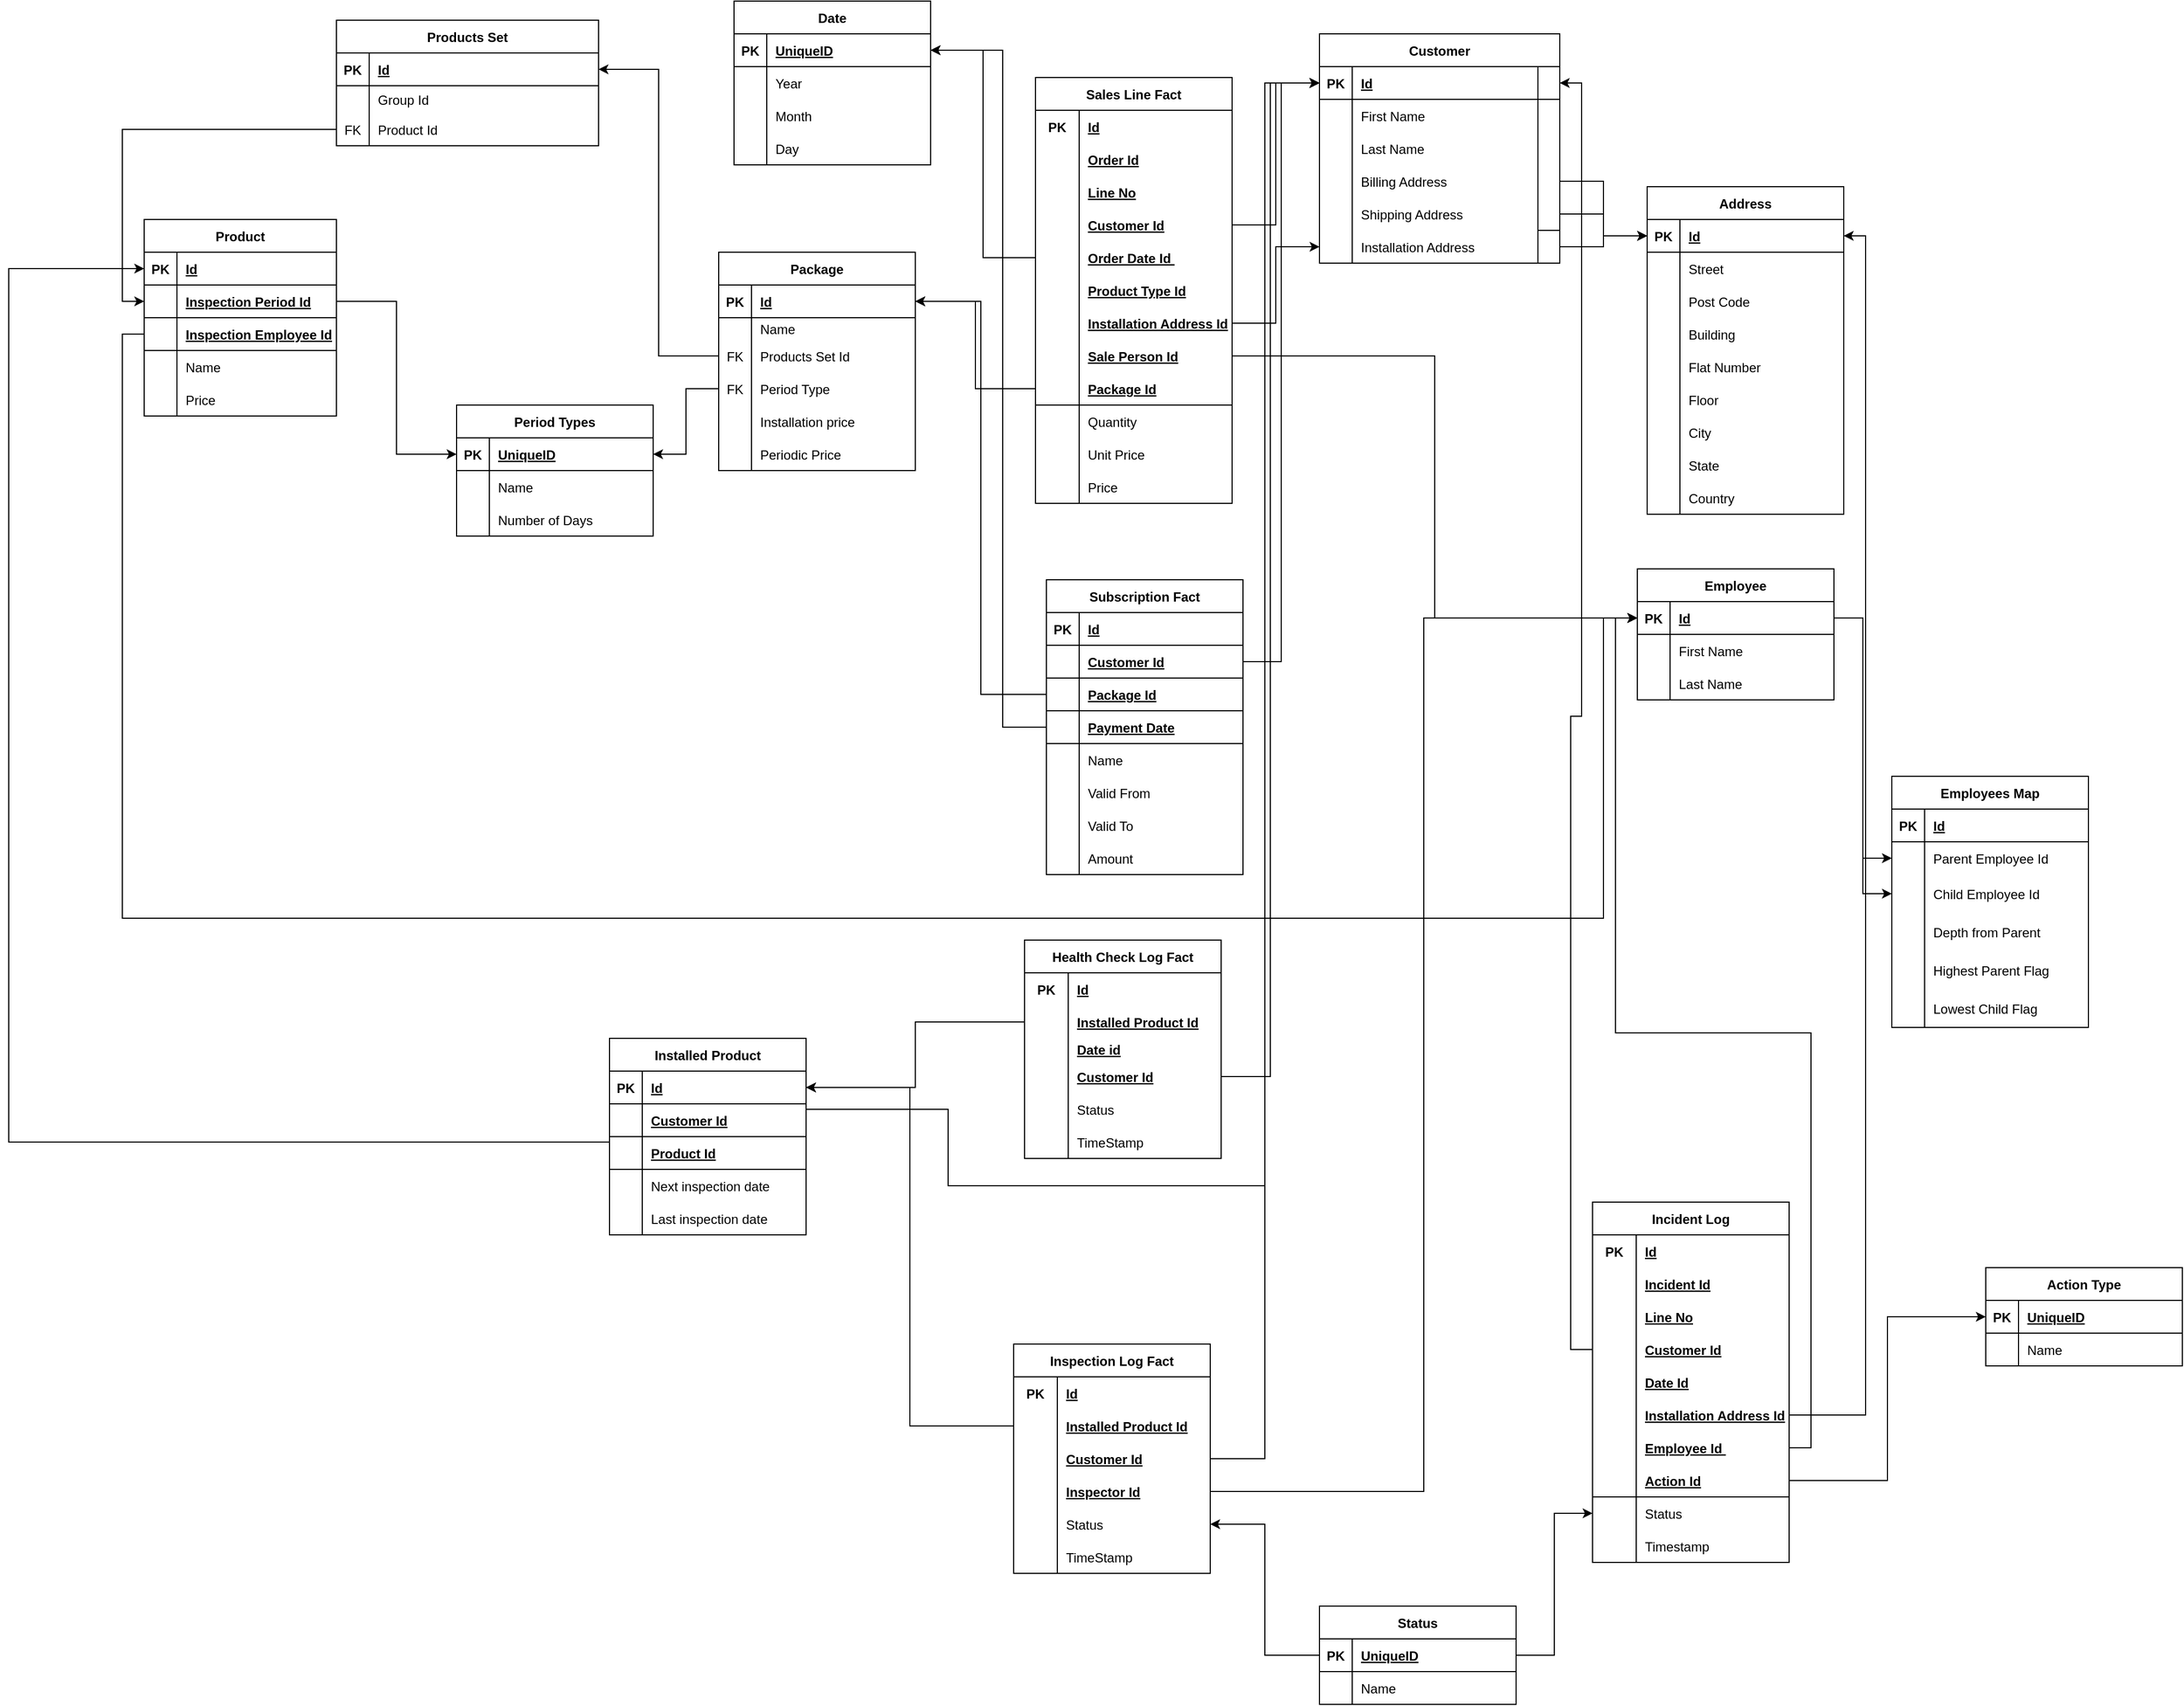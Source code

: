 <mxfile version="20.8.1" type="device"><diagram id="DY3IxwURtXHP7rD9yteK" name="Сторінка-1"><mxGraphModel dx="2680" dy="1811" grid="1" gridSize="10" guides="1" tooltips="1" connect="1" arrows="1" fold="1" page="0" pageScale="1" pageWidth="827" pageHeight="1169" math="0" shadow="0"><root><mxCell id="0"/><mxCell id="1" parent="0"/><mxCell id="BMMqEu0p67o8NBoUiYFw-1" value="Sales Line Fact" style="shape=table;startSize=30;container=1;collapsible=1;childLayout=tableLayout;fixedRows=1;rowLines=0;fontStyle=1;align=center;resizeLast=1;" vertex="1" parent="1"><mxGeometry x="690" y="-120" width="180" height="390" as="geometry"/></mxCell><mxCell id="BMMqEu0p67o8NBoUiYFw-2" value="" style="shape=tableRow;horizontal=0;startSize=0;swimlaneHead=0;swimlaneBody=0;fillColor=none;collapsible=0;dropTarget=0;points=[[0,0.5],[1,0.5]];portConstraint=eastwest;top=0;left=0;right=0;bottom=0;" vertex="1" parent="BMMqEu0p67o8NBoUiYFw-1"><mxGeometry y="30" width="180" height="30" as="geometry"/></mxCell><mxCell id="BMMqEu0p67o8NBoUiYFw-3" value="PK" style="shape=partialRectangle;connectable=0;fillColor=none;top=0;left=0;bottom=0;right=0;fontStyle=1;overflow=hidden;" vertex="1" parent="BMMqEu0p67o8NBoUiYFw-2"><mxGeometry width="40" height="30" as="geometry"><mxRectangle width="40" height="30" as="alternateBounds"/></mxGeometry></mxCell><mxCell id="BMMqEu0p67o8NBoUiYFw-4" value="Id" style="shape=partialRectangle;connectable=0;fillColor=none;top=0;left=0;bottom=0;right=0;align=left;spacingLeft=6;fontStyle=5;overflow=hidden;" vertex="1" parent="BMMqEu0p67o8NBoUiYFw-2"><mxGeometry x="40" width="140" height="30" as="geometry"><mxRectangle width="140" height="30" as="alternateBounds"/></mxGeometry></mxCell><mxCell id="BMMqEu0p67o8NBoUiYFw-186" value="" style="shape=tableRow;horizontal=0;startSize=0;swimlaneHead=0;swimlaneBody=0;fillColor=none;collapsible=0;dropTarget=0;points=[[0,0.5],[1,0.5]];portConstraint=eastwest;top=0;left=0;right=0;bottom=0;" vertex="1" parent="BMMqEu0p67o8NBoUiYFw-1"><mxGeometry y="60" width="180" height="30" as="geometry"/></mxCell><mxCell id="BMMqEu0p67o8NBoUiYFw-187" value="" style="shape=partialRectangle;connectable=0;fillColor=none;top=0;left=0;bottom=0;right=0;fontStyle=1;overflow=hidden;" vertex="1" parent="BMMqEu0p67o8NBoUiYFw-186"><mxGeometry width="40" height="30" as="geometry"><mxRectangle width="40" height="30" as="alternateBounds"/></mxGeometry></mxCell><mxCell id="BMMqEu0p67o8NBoUiYFw-188" value="Order Id" style="shape=partialRectangle;connectable=0;fillColor=none;top=0;left=0;bottom=0;right=0;align=left;spacingLeft=6;fontStyle=5;overflow=hidden;" vertex="1" parent="BMMqEu0p67o8NBoUiYFw-186"><mxGeometry x="40" width="140" height="30" as="geometry"><mxRectangle width="140" height="30" as="alternateBounds"/></mxGeometry></mxCell><mxCell id="BMMqEu0p67o8NBoUiYFw-365" value="" style="shape=tableRow;horizontal=0;startSize=0;swimlaneHead=0;swimlaneBody=0;fillColor=none;collapsible=0;dropTarget=0;points=[[0,0.5],[1,0.5]];portConstraint=eastwest;top=0;left=0;right=0;bottom=0;" vertex="1" parent="BMMqEu0p67o8NBoUiYFw-1"><mxGeometry y="90" width="180" height="30" as="geometry"/></mxCell><mxCell id="BMMqEu0p67o8NBoUiYFw-366" value="" style="shape=partialRectangle;connectable=0;fillColor=none;top=0;left=0;bottom=0;right=0;fontStyle=1;overflow=hidden;" vertex="1" parent="BMMqEu0p67o8NBoUiYFw-365"><mxGeometry width="40" height="30" as="geometry"><mxRectangle width="40" height="30" as="alternateBounds"/></mxGeometry></mxCell><mxCell id="BMMqEu0p67o8NBoUiYFw-367" value="Line No" style="shape=partialRectangle;connectable=0;fillColor=none;top=0;left=0;bottom=0;right=0;align=left;spacingLeft=6;fontStyle=5;overflow=hidden;" vertex="1" parent="BMMqEu0p67o8NBoUiYFw-365"><mxGeometry x="40" width="140" height="30" as="geometry"><mxRectangle width="140" height="30" as="alternateBounds"/></mxGeometry></mxCell><mxCell id="BMMqEu0p67o8NBoUiYFw-192" value="" style="shape=tableRow;horizontal=0;startSize=0;swimlaneHead=0;swimlaneBody=0;fillColor=none;collapsible=0;dropTarget=0;points=[[0,0.5],[1,0.5]];portConstraint=eastwest;top=0;left=0;right=0;bottom=0;" vertex="1" parent="BMMqEu0p67o8NBoUiYFw-1"><mxGeometry y="120" width="180" height="30" as="geometry"/></mxCell><mxCell id="BMMqEu0p67o8NBoUiYFw-193" value="" style="shape=partialRectangle;connectable=0;fillColor=none;top=0;left=0;bottom=0;right=0;fontStyle=1;overflow=hidden;" vertex="1" parent="BMMqEu0p67o8NBoUiYFw-192"><mxGeometry width="40" height="30" as="geometry"><mxRectangle width="40" height="30" as="alternateBounds"/></mxGeometry></mxCell><mxCell id="BMMqEu0p67o8NBoUiYFw-194" value="Customer Id" style="shape=partialRectangle;connectable=0;fillColor=none;top=0;left=0;bottom=0;right=0;align=left;spacingLeft=6;fontStyle=5;overflow=hidden;" vertex="1" parent="BMMqEu0p67o8NBoUiYFw-192"><mxGeometry x="40" width="140" height="30" as="geometry"><mxRectangle width="140" height="30" as="alternateBounds"/></mxGeometry></mxCell><mxCell id="BMMqEu0p67o8NBoUiYFw-196" value="" style="shape=tableRow;horizontal=0;startSize=0;swimlaneHead=0;swimlaneBody=0;fillColor=none;collapsible=0;dropTarget=0;points=[[0,0.5],[1,0.5]];portConstraint=eastwest;top=0;left=0;right=0;bottom=0;" vertex="1" parent="BMMqEu0p67o8NBoUiYFw-1"><mxGeometry y="150" width="180" height="30" as="geometry"/></mxCell><mxCell id="BMMqEu0p67o8NBoUiYFw-197" value="" style="shape=partialRectangle;connectable=0;fillColor=none;top=0;left=0;bottom=0;right=0;fontStyle=1;overflow=hidden;" vertex="1" parent="BMMqEu0p67o8NBoUiYFw-196"><mxGeometry width="40" height="30" as="geometry"><mxRectangle width="40" height="30" as="alternateBounds"/></mxGeometry></mxCell><mxCell id="BMMqEu0p67o8NBoUiYFw-198" value="Order Date Id " style="shape=partialRectangle;connectable=0;fillColor=none;top=0;left=0;bottom=0;right=0;align=left;spacingLeft=6;fontStyle=5;overflow=hidden;" vertex="1" parent="BMMqEu0p67o8NBoUiYFw-196"><mxGeometry x="40" width="140" height="30" as="geometry"><mxRectangle width="140" height="30" as="alternateBounds"/></mxGeometry></mxCell><mxCell id="BMMqEu0p67o8NBoUiYFw-412" value="" style="shape=tableRow;horizontal=0;startSize=0;swimlaneHead=0;swimlaneBody=0;fillColor=none;collapsible=0;dropTarget=0;points=[[0,0.5],[1,0.5]];portConstraint=eastwest;top=0;left=0;right=0;bottom=0;" vertex="1" parent="BMMqEu0p67o8NBoUiYFw-1"><mxGeometry y="180" width="180" height="30" as="geometry"/></mxCell><mxCell id="BMMqEu0p67o8NBoUiYFw-413" value="" style="shape=partialRectangle;connectable=0;fillColor=none;top=0;left=0;bottom=0;right=0;fontStyle=1;overflow=hidden;" vertex="1" parent="BMMqEu0p67o8NBoUiYFw-412"><mxGeometry width="40" height="30" as="geometry"><mxRectangle width="40" height="30" as="alternateBounds"/></mxGeometry></mxCell><mxCell id="BMMqEu0p67o8NBoUiYFw-414" value="Product Type Id" style="shape=partialRectangle;connectable=0;fillColor=none;top=0;left=0;bottom=0;right=0;align=left;spacingLeft=6;fontStyle=5;overflow=hidden;" vertex="1" parent="BMMqEu0p67o8NBoUiYFw-412"><mxGeometry x="40" width="140" height="30" as="geometry"><mxRectangle width="140" height="30" as="alternateBounds"/></mxGeometry></mxCell><mxCell id="BMMqEu0p67o8NBoUiYFw-430" value="" style="shape=tableRow;horizontal=0;startSize=0;swimlaneHead=0;swimlaneBody=0;fillColor=none;collapsible=0;dropTarget=0;points=[[0,0.5],[1,0.5]];portConstraint=eastwest;top=0;left=0;right=0;bottom=0;" vertex="1" parent="BMMqEu0p67o8NBoUiYFw-1"><mxGeometry y="210" width="180" height="30" as="geometry"/></mxCell><mxCell id="BMMqEu0p67o8NBoUiYFw-431" value="" style="shape=partialRectangle;connectable=0;fillColor=none;top=0;left=0;bottom=0;right=0;fontStyle=1;overflow=hidden;" vertex="1" parent="BMMqEu0p67o8NBoUiYFw-430"><mxGeometry width="40" height="30" as="geometry"><mxRectangle width="40" height="30" as="alternateBounds"/></mxGeometry></mxCell><mxCell id="BMMqEu0p67o8NBoUiYFw-432" value="Installation Address Id" style="shape=partialRectangle;connectable=0;fillColor=none;top=0;left=0;bottom=0;right=0;align=left;spacingLeft=6;fontStyle=5;overflow=hidden;" vertex="1" parent="BMMqEu0p67o8NBoUiYFw-430"><mxGeometry x="40" width="140" height="30" as="geometry"><mxRectangle width="140" height="30" as="alternateBounds"/></mxGeometry></mxCell><mxCell id="BMMqEu0p67o8NBoUiYFw-435" value="" style="shape=tableRow;horizontal=0;startSize=0;swimlaneHead=0;swimlaneBody=0;fillColor=none;collapsible=0;dropTarget=0;points=[[0,0.5],[1,0.5]];portConstraint=eastwest;top=0;left=0;right=0;bottom=0;" vertex="1" parent="BMMqEu0p67o8NBoUiYFw-1"><mxGeometry y="240" width="180" height="30" as="geometry"/></mxCell><mxCell id="BMMqEu0p67o8NBoUiYFw-436" value="" style="shape=partialRectangle;connectable=0;fillColor=none;top=0;left=0;bottom=0;right=0;fontStyle=1;overflow=hidden;" vertex="1" parent="BMMqEu0p67o8NBoUiYFw-435"><mxGeometry width="40" height="30" as="geometry"><mxRectangle width="40" height="30" as="alternateBounds"/></mxGeometry></mxCell><mxCell id="BMMqEu0p67o8NBoUiYFw-437" value="Sale Person Id" style="shape=partialRectangle;connectable=0;fillColor=none;top=0;left=0;bottom=0;right=0;align=left;spacingLeft=6;fontStyle=5;overflow=hidden;" vertex="1" parent="BMMqEu0p67o8NBoUiYFw-435"><mxGeometry x="40" width="140" height="30" as="geometry"><mxRectangle width="140" height="30" as="alternateBounds"/></mxGeometry></mxCell><mxCell id="BMMqEu0p67o8NBoUiYFw-5" value="" style="shape=tableRow;horizontal=0;startSize=0;swimlaneHead=0;swimlaneBody=0;fillColor=none;collapsible=0;dropTarget=0;points=[[0,0.5],[1,0.5]];portConstraint=eastwest;top=0;left=0;right=0;bottom=1;" vertex="1" parent="BMMqEu0p67o8NBoUiYFw-1"><mxGeometry y="270" width="180" height="30" as="geometry"/></mxCell><mxCell id="BMMqEu0p67o8NBoUiYFw-6" value="" style="shape=partialRectangle;connectable=0;fillColor=none;top=0;left=0;bottom=0;right=0;fontStyle=1;overflow=hidden;strokeColor=none;" vertex="1" parent="BMMqEu0p67o8NBoUiYFw-5"><mxGeometry width="40" height="30" as="geometry"><mxRectangle width="40" height="30" as="alternateBounds"/></mxGeometry></mxCell><mxCell id="BMMqEu0p67o8NBoUiYFw-7" value="Package Id" style="shape=partialRectangle;connectable=0;fillColor=none;top=0;left=0;bottom=0;right=0;align=left;spacingLeft=6;fontStyle=5;overflow=hidden;strokeColor=none;" vertex="1" parent="BMMqEu0p67o8NBoUiYFw-5"><mxGeometry x="40" width="140" height="30" as="geometry"><mxRectangle width="140" height="30" as="alternateBounds"/></mxGeometry></mxCell><mxCell id="BMMqEu0p67o8NBoUiYFw-8" value="" style="shape=tableRow;horizontal=0;startSize=0;swimlaneHead=0;swimlaneBody=0;fillColor=none;collapsible=0;dropTarget=0;points=[[0,0.5],[1,0.5]];portConstraint=eastwest;top=0;left=0;right=0;bottom=0;" vertex="1" parent="BMMqEu0p67o8NBoUiYFw-1"><mxGeometry y="300" width="180" height="30" as="geometry"/></mxCell><mxCell id="BMMqEu0p67o8NBoUiYFw-9" value="" style="shape=partialRectangle;connectable=0;fillColor=none;top=0;left=0;bottom=0;right=0;editable=1;overflow=hidden;" vertex="1" parent="BMMqEu0p67o8NBoUiYFw-8"><mxGeometry width="40" height="30" as="geometry"><mxRectangle width="40" height="30" as="alternateBounds"/></mxGeometry></mxCell><mxCell id="BMMqEu0p67o8NBoUiYFw-10" value="Quantity" style="shape=partialRectangle;connectable=0;fillColor=none;top=0;left=0;bottom=0;right=0;align=left;spacingLeft=6;overflow=hidden;" vertex="1" parent="BMMqEu0p67o8NBoUiYFw-8"><mxGeometry x="40" width="140" height="30" as="geometry"><mxRectangle width="140" height="30" as="alternateBounds"/></mxGeometry></mxCell><mxCell id="BMMqEu0p67o8NBoUiYFw-405" value="" style="shape=tableRow;horizontal=0;startSize=0;swimlaneHead=0;swimlaneBody=0;fillColor=none;collapsible=0;dropTarget=0;points=[[0,0.5],[1,0.5]];portConstraint=eastwest;top=0;left=0;right=0;bottom=0;" vertex="1" parent="BMMqEu0p67o8NBoUiYFw-1"><mxGeometry y="330" width="180" height="30" as="geometry"/></mxCell><mxCell id="BMMqEu0p67o8NBoUiYFw-406" value="" style="shape=partialRectangle;connectable=0;fillColor=none;top=0;left=0;bottom=0;right=0;editable=1;overflow=hidden;" vertex="1" parent="BMMqEu0p67o8NBoUiYFw-405"><mxGeometry width="40" height="30" as="geometry"><mxRectangle width="40" height="30" as="alternateBounds"/></mxGeometry></mxCell><mxCell id="BMMqEu0p67o8NBoUiYFw-407" value="Unit Price" style="shape=partialRectangle;connectable=0;fillColor=none;top=0;left=0;bottom=0;right=0;align=left;spacingLeft=6;overflow=hidden;" vertex="1" parent="BMMqEu0p67o8NBoUiYFw-405"><mxGeometry x="40" width="140" height="30" as="geometry"><mxRectangle width="140" height="30" as="alternateBounds"/></mxGeometry></mxCell><mxCell id="BMMqEu0p67o8NBoUiYFw-11" value="" style="shape=tableRow;horizontal=0;startSize=0;swimlaneHead=0;swimlaneBody=0;fillColor=none;collapsible=0;dropTarget=0;points=[[0,0.5],[1,0.5]];portConstraint=eastwest;top=0;left=0;right=0;bottom=0;" vertex="1" parent="BMMqEu0p67o8NBoUiYFw-1"><mxGeometry y="360" width="180" height="30" as="geometry"/></mxCell><mxCell id="BMMqEu0p67o8NBoUiYFw-12" value="" style="shape=partialRectangle;connectable=0;fillColor=none;top=0;left=0;bottom=0;right=0;editable=1;overflow=hidden;" vertex="1" parent="BMMqEu0p67o8NBoUiYFw-11"><mxGeometry width="40" height="30" as="geometry"><mxRectangle width="40" height="30" as="alternateBounds"/></mxGeometry></mxCell><mxCell id="BMMqEu0p67o8NBoUiYFw-13" value="Price" style="shape=partialRectangle;connectable=0;fillColor=none;top=0;left=0;bottom=0;right=0;align=left;spacingLeft=6;overflow=hidden;" vertex="1" parent="BMMqEu0p67o8NBoUiYFw-11"><mxGeometry x="40" width="140" height="30" as="geometry"><mxRectangle width="140" height="30" as="alternateBounds"/></mxGeometry></mxCell><mxCell id="BMMqEu0p67o8NBoUiYFw-30" value="Address" style="shape=table;startSize=30;container=1;collapsible=1;childLayout=tableLayout;fixedRows=1;rowLines=0;fontStyle=1;align=center;resizeLast=1;" vertex="1" parent="1"><mxGeometry x="1250" y="-20" width="180" height="300" as="geometry"/></mxCell><mxCell id="BMMqEu0p67o8NBoUiYFw-31" value="" style="shape=tableRow;horizontal=0;startSize=0;swimlaneHead=0;swimlaneBody=0;fillColor=none;collapsible=0;dropTarget=0;points=[[0,0.5],[1,0.5]];portConstraint=eastwest;top=0;left=0;right=0;bottom=1;" vertex="1" parent="BMMqEu0p67o8NBoUiYFw-30"><mxGeometry y="30" width="180" height="30" as="geometry"/></mxCell><mxCell id="BMMqEu0p67o8NBoUiYFw-32" value="PK" style="shape=partialRectangle;connectable=0;fillColor=none;top=0;left=0;bottom=0;right=0;fontStyle=1;overflow=hidden;" vertex="1" parent="BMMqEu0p67o8NBoUiYFw-31"><mxGeometry width="30" height="30" as="geometry"><mxRectangle width="30" height="30" as="alternateBounds"/></mxGeometry></mxCell><mxCell id="BMMqEu0p67o8NBoUiYFw-33" value="Id" style="shape=partialRectangle;connectable=0;fillColor=none;top=0;left=0;bottom=0;right=0;align=left;spacingLeft=6;fontStyle=5;overflow=hidden;" vertex="1" parent="BMMqEu0p67o8NBoUiYFw-31"><mxGeometry x="30" width="150" height="30" as="geometry"><mxRectangle width="150" height="30" as="alternateBounds"/></mxGeometry></mxCell><mxCell id="BMMqEu0p67o8NBoUiYFw-34" value="" style="shape=tableRow;horizontal=0;startSize=0;swimlaneHead=0;swimlaneBody=0;fillColor=none;collapsible=0;dropTarget=0;points=[[0,0.5],[1,0.5]];portConstraint=eastwest;top=0;left=0;right=0;bottom=0;" vertex="1" parent="BMMqEu0p67o8NBoUiYFw-30"><mxGeometry y="60" width="180" height="30" as="geometry"/></mxCell><mxCell id="BMMqEu0p67o8NBoUiYFw-35" value="" style="shape=partialRectangle;connectable=0;fillColor=none;top=0;left=0;bottom=0;right=0;editable=1;overflow=hidden;" vertex="1" parent="BMMqEu0p67o8NBoUiYFw-34"><mxGeometry width="30" height="30" as="geometry"><mxRectangle width="30" height="30" as="alternateBounds"/></mxGeometry></mxCell><mxCell id="BMMqEu0p67o8NBoUiYFw-36" value="Street" style="shape=partialRectangle;connectable=0;fillColor=none;top=0;left=0;bottom=0;right=0;align=left;spacingLeft=6;overflow=hidden;" vertex="1" parent="BMMqEu0p67o8NBoUiYFw-34"><mxGeometry x="30" width="150" height="30" as="geometry"><mxRectangle width="150" height="30" as="alternateBounds"/></mxGeometry></mxCell><mxCell id="BMMqEu0p67o8NBoUiYFw-37" value="" style="shape=tableRow;horizontal=0;startSize=0;swimlaneHead=0;swimlaneBody=0;fillColor=none;collapsible=0;dropTarget=0;points=[[0,0.5],[1,0.5]];portConstraint=eastwest;top=0;left=0;right=0;bottom=0;" vertex="1" parent="BMMqEu0p67o8NBoUiYFw-30"><mxGeometry y="90" width="180" height="30" as="geometry"/></mxCell><mxCell id="BMMqEu0p67o8NBoUiYFw-38" value="" style="shape=partialRectangle;connectable=0;fillColor=none;top=0;left=0;bottom=0;right=0;editable=1;overflow=hidden;" vertex="1" parent="BMMqEu0p67o8NBoUiYFw-37"><mxGeometry width="30" height="30" as="geometry"><mxRectangle width="30" height="30" as="alternateBounds"/></mxGeometry></mxCell><mxCell id="BMMqEu0p67o8NBoUiYFw-39" value="Post Code" style="shape=partialRectangle;connectable=0;fillColor=none;top=0;left=0;bottom=0;right=0;align=left;spacingLeft=6;overflow=hidden;" vertex="1" parent="BMMqEu0p67o8NBoUiYFw-37"><mxGeometry x="30" width="150" height="30" as="geometry"><mxRectangle width="150" height="30" as="alternateBounds"/></mxGeometry></mxCell><mxCell id="BMMqEu0p67o8NBoUiYFw-49" value="" style="shape=tableRow;horizontal=0;startSize=0;swimlaneHead=0;swimlaneBody=0;fillColor=none;collapsible=0;dropTarget=0;points=[[0,0.5],[1,0.5]];portConstraint=eastwest;top=0;left=0;right=0;bottom=0;" vertex="1" parent="BMMqEu0p67o8NBoUiYFw-30"><mxGeometry y="120" width="180" height="30" as="geometry"/></mxCell><mxCell id="BMMqEu0p67o8NBoUiYFw-50" value="" style="shape=partialRectangle;connectable=0;fillColor=none;top=0;left=0;bottom=0;right=0;editable=1;overflow=hidden;" vertex="1" parent="BMMqEu0p67o8NBoUiYFw-49"><mxGeometry width="30" height="30" as="geometry"><mxRectangle width="30" height="30" as="alternateBounds"/></mxGeometry></mxCell><mxCell id="BMMqEu0p67o8NBoUiYFw-51" value="Building" style="shape=partialRectangle;connectable=0;fillColor=none;top=0;left=0;bottom=0;right=0;align=left;spacingLeft=6;overflow=hidden;" vertex="1" parent="BMMqEu0p67o8NBoUiYFw-49"><mxGeometry x="30" width="150" height="30" as="geometry"><mxRectangle width="150" height="30" as="alternateBounds"/></mxGeometry></mxCell><mxCell id="BMMqEu0p67o8NBoUiYFw-52" value="" style="shape=tableRow;horizontal=0;startSize=0;swimlaneHead=0;swimlaneBody=0;fillColor=none;collapsible=0;dropTarget=0;points=[[0,0.5],[1,0.5]];portConstraint=eastwest;top=0;left=0;right=0;bottom=0;" vertex="1" parent="BMMqEu0p67o8NBoUiYFw-30"><mxGeometry y="150" width="180" height="30" as="geometry"/></mxCell><mxCell id="BMMqEu0p67o8NBoUiYFw-53" value="" style="shape=partialRectangle;connectable=0;fillColor=none;top=0;left=0;bottom=0;right=0;editable=1;overflow=hidden;" vertex="1" parent="BMMqEu0p67o8NBoUiYFw-52"><mxGeometry width="30" height="30" as="geometry"><mxRectangle width="30" height="30" as="alternateBounds"/></mxGeometry></mxCell><mxCell id="BMMqEu0p67o8NBoUiYFw-54" value="Flat Number" style="shape=partialRectangle;connectable=0;fillColor=none;top=0;left=0;bottom=0;right=0;align=left;spacingLeft=6;overflow=hidden;" vertex="1" parent="BMMqEu0p67o8NBoUiYFw-52"><mxGeometry x="30" width="150" height="30" as="geometry"><mxRectangle width="150" height="30" as="alternateBounds"/></mxGeometry></mxCell><mxCell id="BMMqEu0p67o8NBoUiYFw-55" value="" style="shape=tableRow;horizontal=0;startSize=0;swimlaneHead=0;swimlaneBody=0;fillColor=none;collapsible=0;dropTarget=0;points=[[0,0.5],[1,0.5]];portConstraint=eastwest;top=0;left=0;right=0;bottom=0;" vertex="1" parent="BMMqEu0p67o8NBoUiYFw-30"><mxGeometry y="180" width="180" height="30" as="geometry"/></mxCell><mxCell id="BMMqEu0p67o8NBoUiYFw-56" value="" style="shape=partialRectangle;connectable=0;fillColor=none;top=0;left=0;bottom=0;right=0;editable=1;overflow=hidden;" vertex="1" parent="BMMqEu0p67o8NBoUiYFw-55"><mxGeometry width="30" height="30" as="geometry"><mxRectangle width="30" height="30" as="alternateBounds"/></mxGeometry></mxCell><mxCell id="BMMqEu0p67o8NBoUiYFw-57" value="Floor" style="shape=partialRectangle;connectable=0;fillColor=none;top=0;left=0;bottom=0;right=0;align=left;spacingLeft=6;overflow=hidden;" vertex="1" parent="BMMqEu0p67o8NBoUiYFw-55"><mxGeometry x="30" width="150" height="30" as="geometry"><mxRectangle width="150" height="30" as="alternateBounds"/></mxGeometry></mxCell><mxCell id="BMMqEu0p67o8NBoUiYFw-40" value="" style="shape=tableRow;horizontal=0;startSize=0;swimlaneHead=0;swimlaneBody=0;fillColor=none;collapsible=0;dropTarget=0;points=[[0,0.5],[1,0.5]];portConstraint=eastwest;top=0;left=0;right=0;bottom=0;" vertex="1" parent="BMMqEu0p67o8NBoUiYFw-30"><mxGeometry y="210" width="180" height="30" as="geometry"/></mxCell><mxCell id="BMMqEu0p67o8NBoUiYFw-41" value="" style="shape=partialRectangle;connectable=0;fillColor=none;top=0;left=0;bottom=0;right=0;editable=1;overflow=hidden;" vertex="1" parent="BMMqEu0p67o8NBoUiYFw-40"><mxGeometry width="30" height="30" as="geometry"><mxRectangle width="30" height="30" as="alternateBounds"/></mxGeometry></mxCell><mxCell id="BMMqEu0p67o8NBoUiYFw-42" value="City" style="shape=partialRectangle;connectable=0;fillColor=none;top=0;left=0;bottom=0;right=0;align=left;spacingLeft=6;overflow=hidden;" vertex="1" parent="BMMqEu0p67o8NBoUiYFw-40"><mxGeometry x="30" width="150" height="30" as="geometry"><mxRectangle width="150" height="30" as="alternateBounds"/></mxGeometry></mxCell><mxCell id="BMMqEu0p67o8NBoUiYFw-43" value="" style="shape=tableRow;horizontal=0;startSize=0;swimlaneHead=0;swimlaneBody=0;fillColor=none;collapsible=0;dropTarget=0;points=[[0,0.5],[1,0.5]];portConstraint=eastwest;top=0;left=0;right=0;bottom=0;" vertex="1" parent="BMMqEu0p67o8NBoUiYFw-30"><mxGeometry y="240" width="180" height="30" as="geometry"/></mxCell><mxCell id="BMMqEu0p67o8NBoUiYFw-44" value="" style="shape=partialRectangle;connectable=0;fillColor=none;top=0;left=0;bottom=0;right=0;editable=1;overflow=hidden;" vertex="1" parent="BMMqEu0p67o8NBoUiYFw-43"><mxGeometry width="30" height="30" as="geometry"><mxRectangle width="30" height="30" as="alternateBounds"/></mxGeometry></mxCell><mxCell id="BMMqEu0p67o8NBoUiYFw-45" value="State" style="shape=partialRectangle;connectable=0;fillColor=none;top=0;left=0;bottom=0;right=0;align=left;spacingLeft=6;overflow=hidden;" vertex="1" parent="BMMqEu0p67o8NBoUiYFw-43"><mxGeometry x="30" width="150" height="30" as="geometry"><mxRectangle width="150" height="30" as="alternateBounds"/></mxGeometry></mxCell><mxCell id="BMMqEu0p67o8NBoUiYFw-46" value="" style="shape=tableRow;horizontal=0;startSize=0;swimlaneHead=0;swimlaneBody=0;fillColor=none;collapsible=0;dropTarget=0;points=[[0,0.5],[1,0.5]];portConstraint=eastwest;top=0;left=0;right=0;bottom=0;" vertex="1" parent="BMMqEu0p67o8NBoUiYFw-30"><mxGeometry y="270" width="180" height="30" as="geometry"/></mxCell><mxCell id="BMMqEu0p67o8NBoUiYFw-47" value="" style="shape=partialRectangle;connectable=0;fillColor=none;top=0;left=0;bottom=0;right=0;editable=1;overflow=hidden;" vertex="1" parent="BMMqEu0p67o8NBoUiYFw-46"><mxGeometry width="30" height="30" as="geometry"><mxRectangle width="30" height="30" as="alternateBounds"/></mxGeometry></mxCell><mxCell id="BMMqEu0p67o8NBoUiYFw-48" value="Country" style="shape=partialRectangle;connectable=0;fillColor=none;top=0;left=0;bottom=0;right=0;align=left;spacingLeft=6;overflow=hidden;" vertex="1" parent="BMMqEu0p67o8NBoUiYFw-46"><mxGeometry x="30" width="150" height="30" as="geometry"><mxRectangle width="150" height="30" as="alternateBounds"/></mxGeometry></mxCell><mxCell id="BMMqEu0p67o8NBoUiYFw-58" value="Customer" style="shape=table;startSize=30;container=1;collapsible=1;childLayout=tableLayout;fixedRows=1;rowLines=0;fontStyle=1;align=center;resizeLast=1;" vertex="1" parent="1"><mxGeometry x="950" y="-160" width="220" height="210" as="geometry"/></mxCell><mxCell id="BMMqEu0p67o8NBoUiYFw-59" value="" style="shape=tableRow;horizontal=0;startSize=0;swimlaneHead=0;swimlaneBody=0;fillColor=none;collapsible=0;dropTarget=0;points=[[0,0.5],[1,0.5]];portConstraint=eastwest;top=0;left=0;right=0;bottom=1;" vertex="1" parent="BMMqEu0p67o8NBoUiYFw-58"><mxGeometry y="30" width="220" height="30" as="geometry"/></mxCell><mxCell id="BMMqEu0p67o8NBoUiYFw-60" value="PK" style="shape=partialRectangle;connectable=0;fillColor=none;top=0;left=0;bottom=0;right=0;fontStyle=1;overflow=hidden;" vertex="1" parent="BMMqEu0p67o8NBoUiYFw-59"><mxGeometry width="30" height="30" as="geometry"><mxRectangle width="30" height="30" as="alternateBounds"/></mxGeometry></mxCell><mxCell id="BMMqEu0p67o8NBoUiYFw-61" value="Id" style="shape=partialRectangle;connectable=0;fillColor=none;top=0;left=0;bottom=0;right=0;align=left;spacingLeft=6;fontStyle=5;overflow=hidden;" vertex="1" parent="BMMqEu0p67o8NBoUiYFw-59"><mxGeometry x="30" width="190" height="30" as="geometry"><mxRectangle width="190" height="30" as="alternateBounds"/></mxGeometry></mxCell><mxCell id="BMMqEu0p67o8NBoUiYFw-62" value="" style="shape=tableRow;horizontal=0;startSize=0;swimlaneHead=0;swimlaneBody=0;fillColor=none;collapsible=0;dropTarget=0;points=[[0,0.5],[1,0.5]];portConstraint=eastwest;top=0;left=0;right=0;bottom=0;" vertex="1" parent="BMMqEu0p67o8NBoUiYFw-58"><mxGeometry y="60" width="220" height="30" as="geometry"/></mxCell><mxCell id="BMMqEu0p67o8NBoUiYFw-63" value="" style="shape=partialRectangle;connectable=0;fillColor=none;top=0;left=0;bottom=0;right=0;editable=1;overflow=hidden;" vertex="1" parent="BMMqEu0p67o8NBoUiYFw-62"><mxGeometry width="30" height="30" as="geometry"><mxRectangle width="30" height="30" as="alternateBounds"/></mxGeometry></mxCell><mxCell id="BMMqEu0p67o8NBoUiYFw-64" value="First Name" style="shape=partialRectangle;connectable=0;fillColor=none;top=0;left=0;bottom=0;right=0;align=left;spacingLeft=6;overflow=hidden;" vertex="1" parent="BMMqEu0p67o8NBoUiYFw-62"><mxGeometry x="30" width="190" height="30" as="geometry"><mxRectangle width="190" height="30" as="alternateBounds"/></mxGeometry></mxCell><mxCell id="BMMqEu0p67o8NBoUiYFw-65" value="" style="shape=tableRow;horizontal=0;startSize=0;swimlaneHead=0;swimlaneBody=0;fillColor=none;collapsible=0;dropTarget=0;points=[[0,0.5],[1,0.5]];portConstraint=eastwest;top=0;left=0;right=0;bottom=0;" vertex="1" parent="BMMqEu0p67o8NBoUiYFw-58"><mxGeometry y="90" width="220" height="30" as="geometry"/></mxCell><mxCell id="BMMqEu0p67o8NBoUiYFw-66" value="" style="shape=partialRectangle;connectable=0;fillColor=none;top=0;left=0;bottom=0;right=0;editable=1;overflow=hidden;" vertex="1" parent="BMMqEu0p67o8NBoUiYFw-65"><mxGeometry width="30" height="30" as="geometry"><mxRectangle width="30" height="30" as="alternateBounds"/></mxGeometry></mxCell><mxCell id="BMMqEu0p67o8NBoUiYFw-67" value="Last Name" style="shape=partialRectangle;connectable=0;fillColor=none;top=0;left=0;bottom=0;right=0;align=left;spacingLeft=6;overflow=hidden;" vertex="1" parent="BMMqEu0p67o8NBoUiYFw-65"><mxGeometry x="30" width="190" height="30" as="geometry"><mxRectangle width="190" height="30" as="alternateBounds"/></mxGeometry></mxCell><mxCell id="BMMqEu0p67o8NBoUiYFw-68" value="" style="shape=tableRow;horizontal=0;startSize=0;swimlaneHead=0;swimlaneBody=0;fillColor=none;collapsible=0;dropTarget=0;points=[[0,0.5],[1,0.5]];portConstraint=eastwest;top=0;left=0;right=0;bottom=0;" vertex="1" parent="BMMqEu0p67o8NBoUiYFw-58"><mxGeometry y="120" width="220" height="30" as="geometry"/></mxCell><mxCell id="BMMqEu0p67o8NBoUiYFw-69" value="" style="shape=partialRectangle;connectable=0;fillColor=none;top=0;left=0;bottom=0;right=0;editable=1;overflow=hidden;" vertex="1" parent="BMMqEu0p67o8NBoUiYFw-68"><mxGeometry width="30" height="30" as="geometry"><mxRectangle width="30" height="30" as="alternateBounds"/></mxGeometry></mxCell><mxCell id="BMMqEu0p67o8NBoUiYFw-70" value="Billing Address" style="shape=partialRectangle;connectable=0;fillColor=none;top=0;left=0;bottom=0;right=0;align=left;spacingLeft=6;overflow=hidden;" vertex="1" parent="BMMqEu0p67o8NBoUiYFw-68"><mxGeometry x="30" width="190" height="30" as="geometry"><mxRectangle width="190" height="30" as="alternateBounds"/></mxGeometry></mxCell><mxCell id="BMMqEu0p67o8NBoUiYFw-202" value="" style="shape=tableRow;horizontal=0;startSize=0;swimlaneHead=0;swimlaneBody=0;fillColor=none;collapsible=0;dropTarget=0;points=[[0,0.5],[1,0.5]];portConstraint=eastwest;top=0;left=0;right=0;bottom=0;" vertex="1" parent="BMMqEu0p67o8NBoUiYFw-58"><mxGeometry y="150" width="220" height="30" as="geometry"/></mxCell><mxCell id="BMMqEu0p67o8NBoUiYFw-203" value="" style="shape=partialRectangle;connectable=0;fillColor=none;top=0;left=0;bottom=0;right=0;editable=1;overflow=hidden;" vertex="1" parent="BMMqEu0p67o8NBoUiYFw-202"><mxGeometry width="30" height="30" as="geometry"><mxRectangle width="30" height="30" as="alternateBounds"/></mxGeometry></mxCell><mxCell id="BMMqEu0p67o8NBoUiYFw-204" value="Shipping Address" style="shape=partialRectangle;connectable=0;fillColor=none;top=0;left=0;bottom=0;right=0;align=left;spacingLeft=6;overflow=hidden;" vertex="1" parent="BMMqEu0p67o8NBoUiYFw-202"><mxGeometry x="30" width="190" height="30" as="geometry"><mxRectangle width="190" height="30" as="alternateBounds"/></mxGeometry></mxCell><mxCell id="BMMqEu0p67o8NBoUiYFw-205" value="" style="shape=tableRow;horizontal=0;startSize=0;swimlaneHead=0;swimlaneBody=0;fillColor=none;collapsible=0;dropTarget=0;points=[[0,0.5],[1,0.5]];portConstraint=eastwest;top=0;left=0;right=0;bottom=0;" vertex="1" parent="BMMqEu0p67o8NBoUiYFw-58"><mxGeometry y="180" width="220" height="30" as="geometry"/></mxCell><mxCell id="BMMqEu0p67o8NBoUiYFw-206" value="" style="shape=partialRectangle;connectable=0;fillColor=none;top=0;left=0;bottom=0;right=0;editable=1;overflow=hidden;" vertex="1" parent="BMMqEu0p67o8NBoUiYFw-205"><mxGeometry width="30" height="30" as="geometry"><mxRectangle width="30" height="30" as="alternateBounds"/></mxGeometry></mxCell><mxCell id="BMMqEu0p67o8NBoUiYFw-207" value="Installation Address" style="shape=partialRectangle;connectable=0;fillColor=none;top=0;left=0;bottom=0;right=0;align=left;spacingLeft=6;overflow=hidden;" vertex="1" parent="BMMqEu0p67o8NBoUiYFw-205"><mxGeometry x="30" width="170" height="30" as="geometry"><mxRectangle width="170" height="30" as="alternateBounds"/></mxGeometry></mxCell><mxCell id="BMMqEu0p67o8NBoUiYFw-411" value="" style="whiteSpace=wrap;html=1;startSize=30;fontStyle=1;" vertex="1" parent="BMMqEu0p67o8NBoUiYFw-205"><mxGeometry x="200" width="20" height="30" as="geometry"><mxRectangle width="20" height="30" as="alternateBounds"/></mxGeometry></mxCell><mxCell id="BMMqEu0p67o8NBoUiYFw-71" value="Package" style="shape=table;startSize=30;container=1;collapsible=1;childLayout=tableLayout;fixedRows=1;rowLines=0;fontStyle=1;align=center;resizeLast=1;" vertex="1" parent="1"><mxGeometry x="400" y="40" width="180" height="200" as="geometry"/></mxCell><mxCell id="BMMqEu0p67o8NBoUiYFw-72" value="" style="shape=tableRow;horizontal=0;startSize=0;swimlaneHead=0;swimlaneBody=0;fillColor=none;collapsible=0;dropTarget=0;points=[[0,0.5],[1,0.5]];portConstraint=eastwest;top=0;left=0;right=0;bottom=1;" vertex="1" parent="BMMqEu0p67o8NBoUiYFw-71"><mxGeometry y="30" width="180" height="30" as="geometry"/></mxCell><mxCell id="BMMqEu0p67o8NBoUiYFw-73" value="PK" style="shape=partialRectangle;connectable=0;fillColor=none;top=0;left=0;bottom=0;right=0;fontStyle=1;overflow=hidden;" vertex="1" parent="BMMqEu0p67o8NBoUiYFw-72"><mxGeometry width="30" height="30" as="geometry"><mxRectangle width="30" height="30" as="alternateBounds"/></mxGeometry></mxCell><mxCell id="BMMqEu0p67o8NBoUiYFw-74" value="Id" style="shape=partialRectangle;connectable=0;fillColor=none;top=0;left=0;bottom=0;right=0;align=left;spacingLeft=6;fontStyle=5;overflow=hidden;" vertex="1" parent="BMMqEu0p67o8NBoUiYFw-72"><mxGeometry x="30" width="150" height="30" as="geometry"><mxRectangle width="150" height="30" as="alternateBounds"/></mxGeometry></mxCell><mxCell id="BMMqEu0p67o8NBoUiYFw-75" value="" style="shape=tableRow;horizontal=0;startSize=0;swimlaneHead=0;swimlaneBody=0;fillColor=none;collapsible=0;dropTarget=0;points=[[0,0.5],[1,0.5]];portConstraint=eastwest;top=0;left=0;right=0;bottom=0;" vertex="1" parent="BMMqEu0p67o8NBoUiYFw-71"><mxGeometry y="60" width="180" height="20" as="geometry"/></mxCell><mxCell id="BMMqEu0p67o8NBoUiYFw-76" value="" style="shape=partialRectangle;connectable=0;fillColor=none;top=0;left=0;bottom=0;right=0;editable=1;overflow=hidden;" vertex="1" parent="BMMqEu0p67o8NBoUiYFw-75"><mxGeometry width="30" height="20" as="geometry"><mxRectangle width="30" height="20" as="alternateBounds"/></mxGeometry></mxCell><mxCell id="BMMqEu0p67o8NBoUiYFw-77" value="Name" style="shape=partialRectangle;connectable=0;fillColor=none;top=0;left=0;bottom=0;right=0;align=left;spacingLeft=6;overflow=hidden;" vertex="1" parent="BMMqEu0p67o8NBoUiYFw-75"><mxGeometry x="30" width="150" height="20" as="geometry"><mxRectangle width="150" height="20" as="alternateBounds"/></mxGeometry></mxCell><mxCell id="BMMqEu0p67o8NBoUiYFw-78" value="" style="shape=tableRow;horizontal=0;startSize=0;swimlaneHead=0;swimlaneBody=0;fillColor=none;collapsible=0;dropTarget=0;points=[[0,0.5],[1,0.5]];portConstraint=eastwest;top=0;left=0;right=0;bottom=0;" vertex="1" parent="BMMqEu0p67o8NBoUiYFw-71"><mxGeometry y="80" width="180" height="30" as="geometry"/></mxCell><mxCell id="BMMqEu0p67o8NBoUiYFw-79" value="FK" style="shape=partialRectangle;connectable=0;fillColor=none;top=0;left=0;bottom=0;right=0;editable=1;overflow=hidden;" vertex="1" parent="BMMqEu0p67o8NBoUiYFw-78"><mxGeometry width="30" height="30" as="geometry"><mxRectangle width="30" height="30" as="alternateBounds"/></mxGeometry></mxCell><mxCell id="BMMqEu0p67o8NBoUiYFw-80" value="Products Set Id" style="shape=partialRectangle;connectable=0;fillColor=none;top=0;left=0;bottom=0;right=0;align=left;spacingLeft=6;overflow=hidden;" vertex="1" parent="BMMqEu0p67o8NBoUiYFw-78"><mxGeometry x="30" width="150" height="30" as="geometry"><mxRectangle width="150" height="30" as="alternateBounds"/></mxGeometry></mxCell><mxCell id="BMMqEu0p67o8NBoUiYFw-149" value="" style="shape=tableRow;horizontal=0;startSize=0;swimlaneHead=0;swimlaneBody=0;fillColor=none;collapsible=0;dropTarget=0;points=[[0,0.5],[1,0.5]];portConstraint=eastwest;top=0;left=0;right=0;bottom=0;" vertex="1" parent="BMMqEu0p67o8NBoUiYFw-71"><mxGeometry y="110" width="180" height="30" as="geometry"/></mxCell><mxCell id="BMMqEu0p67o8NBoUiYFw-150" value="FK" style="shape=partialRectangle;connectable=0;fillColor=none;top=0;left=0;bottom=0;right=0;editable=1;overflow=hidden;" vertex="1" parent="BMMqEu0p67o8NBoUiYFw-149"><mxGeometry width="30" height="30" as="geometry"><mxRectangle width="30" height="30" as="alternateBounds"/></mxGeometry></mxCell><mxCell id="BMMqEu0p67o8NBoUiYFw-151" value="Period Type" style="shape=partialRectangle;connectable=0;fillColor=none;top=0;left=0;bottom=0;right=0;align=left;spacingLeft=6;overflow=hidden;" vertex="1" parent="BMMqEu0p67o8NBoUiYFw-149"><mxGeometry x="30" width="150" height="30" as="geometry"><mxRectangle width="150" height="30" as="alternateBounds"/></mxGeometry></mxCell><mxCell id="BMMqEu0p67o8NBoUiYFw-117" value="" style="shape=tableRow;horizontal=0;startSize=0;swimlaneHead=0;swimlaneBody=0;fillColor=none;collapsible=0;dropTarget=0;points=[[0,0.5],[1,0.5]];portConstraint=eastwest;top=0;left=0;right=0;bottom=0;" vertex="1" parent="BMMqEu0p67o8NBoUiYFw-71"><mxGeometry y="140" width="180" height="30" as="geometry"/></mxCell><mxCell id="BMMqEu0p67o8NBoUiYFw-118" value="" style="shape=partialRectangle;connectable=0;fillColor=none;top=0;left=0;bottom=0;right=0;editable=1;overflow=hidden;" vertex="1" parent="BMMqEu0p67o8NBoUiYFw-117"><mxGeometry width="30" height="30" as="geometry"><mxRectangle width="30" height="30" as="alternateBounds"/></mxGeometry></mxCell><mxCell id="BMMqEu0p67o8NBoUiYFw-119" value="Installation price" style="shape=partialRectangle;connectable=0;fillColor=none;top=0;left=0;bottom=0;right=0;align=left;spacingLeft=6;overflow=hidden;" vertex="1" parent="BMMqEu0p67o8NBoUiYFw-117"><mxGeometry x="30" width="150" height="30" as="geometry"><mxRectangle width="150" height="30" as="alternateBounds"/></mxGeometry></mxCell><mxCell id="BMMqEu0p67o8NBoUiYFw-120" value="" style="shape=tableRow;horizontal=0;startSize=0;swimlaneHead=0;swimlaneBody=0;fillColor=none;collapsible=0;dropTarget=0;points=[[0,0.5],[1,0.5]];portConstraint=eastwest;top=0;left=0;right=0;bottom=0;" vertex="1" parent="BMMqEu0p67o8NBoUiYFw-71"><mxGeometry y="170" width="180" height="30" as="geometry"/></mxCell><mxCell id="BMMqEu0p67o8NBoUiYFw-121" value="" style="shape=partialRectangle;connectable=0;fillColor=none;top=0;left=0;bottom=0;right=0;editable=1;overflow=hidden;" vertex="1" parent="BMMqEu0p67o8NBoUiYFw-120"><mxGeometry width="30" height="30" as="geometry"><mxRectangle width="30" height="30" as="alternateBounds"/></mxGeometry></mxCell><mxCell id="BMMqEu0p67o8NBoUiYFw-122" value="Periodic Price" style="shape=partialRectangle;connectable=0;fillColor=none;top=0;left=0;bottom=0;right=0;align=left;spacingLeft=6;overflow=hidden;" vertex="1" parent="BMMqEu0p67o8NBoUiYFw-120"><mxGeometry x="30" width="150" height="30" as="geometry"><mxRectangle width="150" height="30" as="alternateBounds"/></mxGeometry></mxCell><mxCell id="BMMqEu0p67o8NBoUiYFw-84" value="Product" style="shape=table;startSize=30;container=1;collapsible=1;childLayout=tableLayout;fixedRows=1;rowLines=0;fontStyle=1;align=center;resizeLast=1;" vertex="1" parent="1"><mxGeometry x="-126" y="10" width="176" height="180" as="geometry"/></mxCell><mxCell id="BMMqEu0p67o8NBoUiYFw-536" value="" style="shape=tableRow;horizontal=0;startSize=0;swimlaneHead=0;swimlaneBody=0;fillColor=none;collapsible=0;dropTarget=0;points=[[0,0.5],[1,0.5]];portConstraint=eastwest;top=0;left=0;right=0;bottom=1;" vertex="1" parent="BMMqEu0p67o8NBoUiYFw-84"><mxGeometry y="30" width="176" height="30" as="geometry"/></mxCell><mxCell id="BMMqEu0p67o8NBoUiYFw-537" value="PK" style="shape=partialRectangle;connectable=0;fillColor=none;top=0;left=0;bottom=0;right=0;fontStyle=1;overflow=hidden;" vertex="1" parent="BMMqEu0p67o8NBoUiYFw-536"><mxGeometry width="30" height="30" as="geometry"><mxRectangle width="30" height="30" as="alternateBounds"/></mxGeometry></mxCell><mxCell id="BMMqEu0p67o8NBoUiYFw-538" value="Id" style="shape=partialRectangle;connectable=0;fillColor=none;top=0;left=0;bottom=0;right=0;align=left;spacingLeft=6;fontStyle=5;overflow=hidden;" vertex="1" parent="BMMqEu0p67o8NBoUiYFw-536"><mxGeometry x="30" width="146" height="30" as="geometry"><mxRectangle width="146" height="30" as="alternateBounds"/></mxGeometry></mxCell><mxCell id="BMMqEu0p67o8NBoUiYFw-85" value="" style="shape=tableRow;horizontal=0;startSize=0;swimlaneHead=0;swimlaneBody=0;fillColor=none;collapsible=0;dropTarget=0;points=[[0,0.5],[1,0.5]];portConstraint=eastwest;top=0;left=0;right=0;bottom=1;" vertex="1" parent="BMMqEu0p67o8NBoUiYFw-84"><mxGeometry y="60" width="176" height="30" as="geometry"/></mxCell><mxCell id="BMMqEu0p67o8NBoUiYFw-86" value="" style="shape=partialRectangle;connectable=0;fillColor=none;top=0;left=0;bottom=0;right=0;fontStyle=1;overflow=hidden;" vertex="1" parent="BMMqEu0p67o8NBoUiYFw-85"><mxGeometry width="30" height="30" as="geometry"><mxRectangle width="30" height="30" as="alternateBounds"/></mxGeometry></mxCell><mxCell id="BMMqEu0p67o8NBoUiYFw-87" value="Inspection Period Id" style="shape=partialRectangle;connectable=0;fillColor=none;top=0;left=0;bottom=0;right=0;align=left;spacingLeft=6;fontStyle=5;overflow=hidden;" vertex="1" parent="BMMqEu0p67o8NBoUiYFw-85"><mxGeometry x="30" width="146" height="30" as="geometry"><mxRectangle width="146" height="30" as="alternateBounds"/></mxGeometry></mxCell><mxCell id="BMMqEu0p67o8NBoUiYFw-567" value="" style="shape=tableRow;horizontal=0;startSize=0;swimlaneHead=0;swimlaneBody=0;fillColor=none;collapsible=0;dropTarget=0;points=[[0,0.5],[1,0.5]];portConstraint=eastwest;top=0;left=0;right=0;bottom=1;" vertex="1" parent="BMMqEu0p67o8NBoUiYFw-84"><mxGeometry y="90" width="176" height="30" as="geometry"/></mxCell><mxCell id="BMMqEu0p67o8NBoUiYFw-568" value="" style="shape=partialRectangle;connectable=0;fillColor=none;top=0;left=0;bottom=0;right=0;fontStyle=1;overflow=hidden;" vertex="1" parent="BMMqEu0p67o8NBoUiYFw-567"><mxGeometry width="30" height="30" as="geometry"><mxRectangle width="30" height="30" as="alternateBounds"/></mxGeometry></mxCell><mxCell id="BMMqEu0p67o8NBoUiYFw-569" value="Inspection Employee Id" style="shape=partialRectangle;connectable=0;fillColor=none;top=0;left=0;bottom=0;right=0;align=left;spacingLeft=6;fontStyle=5;overflow=hidden;" vertex="1" parent="BMMqEu0p67o8NBoUiYFw-567"><mxGeometry x="30" width="146" height="30" as="geometry"><mxRectangle width="146" height="30" as="alternateBounds"/></mxGeometry></mxCell><mxCell id="BMMqEu0p67o8NBoUiYFw-88" value="" style="shape=tableRow;horizontal=0;startSize=0;swimlaneHead=0;swimlaneBody=0;fillColor=none;collapsible=0;dropTarget=0;points=[[0,0.5],[1,0.5]];portConstraint=eastwest;top=0;left=0;right=0;bottom=0;" vertex="1" parent="BMMqEu0p67o8NBoUiYFw-84"><mxGeometry y="120" width="176" height="30" as="geometry"/></mxCell><mxCell id="BMMqEu0p67o8NBoUiYFw-89" value="" style="shape=partialRectangle;connectable=0;fillColor=none;top=0;left=0;bottom=0;right=0;editable=1;overflow=hidden;" vertex="1" parent="BMMqEu0p67o8NBoUiYFw-88"><mxGeometry width="30" height="30" as="geometry"><mxRectangle width="30" height="30" as="alternateBounds"/></mxGeometry></mxCell><mxCell id="BMMqEu0p67o8NBoUiYFw-90" value="Name" style="shape=partialRectangle;connectable=0;fillColor=none;top=0;left=0;bottom=0;right=0;align=left;spacingLeft=6;overflow=hidden;" vertex="1" parent="BMMqEu0p67o8NBoUiYFw-88"><mxGeometry x="30" width="146" height="30" as="geometry"><mxRectangle width="146" height="30" as="alternateBounds"/></mxGeometry></mxCell><mxCell id="BMMqEu0p67o8NBoUiYFw-397" value="" style="shape=tableRow;horizontal=0;startSize=0;swimlaneHead=0;swimlaneBody=0;fillColor=none;collapsible=0;dropTarget=0;points=[[0,0.5],[1,0.5]];portConstraint=eastwest;top=0;left=0;right=0;bottom=0;" vertex="1" parent="BMMqEu0p67o8NBoUiYFw-84"><mxGeometry y="150" width="176" height="30" as="geometry"/></mxCell><mxCell id="BMMqEu0p67o8NBoUiYFw-398" value="" style="shape=partialRectangle;connectable=0;fillColor=none;top=0;left=0;bottom=0;right=0;editable=1;overflow=hidden;" vertex="1" parent="BMMqEu0p67o8NBoUiYFw-397"><mxGeometry width="30" height="30" as="geometry"><mxRectangle width="30" height="30" as="alternateBounds"/></mxGeometry></mxCell><mxCell id="BMMqEu0p67o8NBoUiYFw-399" value="Price" style="shape=partialRectangle;connectable=0;fillColor=none;top=0;left=0;bottom=0;right=0;align=left;spacingLeft=6;overflow=hidden;" vertex="1" parent="BMMqEu0p67o8NBoUiYFw-397"><mxGeometry x="30" width="146" height="30" as="geometry"><mxRectangle width="146" height="30" as="alternateBounds"/></mxGeometry></mxCell><mxCell id="BMMqEu0p67o8NBoUiYFw-101" value="Products Set" style="shape=table;startSize=30;container=1;collapsible=1;childLayout=tableLayout;fixedRows=1;rowLines=0;fontStyle=1;align=center;resizeLast=1;" vertex="1" parent="1"><mxGeometry x="50" y="-172.5" width="240" height="115" as="geometry"/></mxCell><mxCell id="BMMqEu0p67o8NBoUiYFw-102" value="" style="shape=tableRow;horizontal=0;startSize=0;swimlaneHead=0;swimlaneBody=0;fillColor=none;collapsible=0;dropTarget=0;points=[[0,0.5],[1,0.5]];portConstraint=eastwest;top=0;left=0;right=0;bottom=1;" vertex="1" parent="BMMqEu0p67o8NBoUiYFw-101"><mxGeometry y="30" width="240" height="30" as="geometry"/></mxCell><mxCell id="BMMqEu0p67o8NBoUiYFw-103" value="PK" style="shape=partialRectangle;connectable=0;fillColor=none;top=0;left=0;bottom=0;right=0;fontStyle=1;overflow=hidden;" vertex="1" parent="BMMqEu0p67o8NBoUiYFw-102"><mxGeometry width="30" height="30" as="geometry"><mxRectangle width="30" height="30" as="alternateBounds"/></mxGeometry></mxCell><mxCell id="BMMqEu0p67o8NBoUiYFw-104" value="Id" style="shape=partialRectangle;connectable=0;fillColor=none;top=0;left=0;bottom=0;right=0;align=left;spacingLeft=6;fontStyle=5;overflow=hidden;" vertex="1" parent="BMMqEu0p67o8NBoUiYFw-102"><mxGeometry x="30" width="210" height="30" as="geometry"><mxRectangle width="210" height="30" as="alternateBounds"/></mxGeometry></mxCell><mxCell id="BMMqEu0p67o8NBoUiYFw-105" value="" style="shape=tableRow;horizontal=0;startSize=0;swimlaneHead=0;swimlaneBody=0;fillColor=none;collapsible=0;dropTarget=0;points=[[0,0.5],[1,0.5]];portConstraint=eastwest;top=0;left=0;right=0;bottom=0;" vertex="1" parent="BMMqEu0p67o8NBoUiYFw-101"><mxGeometry y="60" width="240" height="25" as="geometry"/></mxCell><mxCell id="BMMqEu0p67o8NBoUiYFw-106" value="" style="shape=partialRectangle;connectable=0;fillColor=none;top=0;left=0;bottom=0;right=0;editable=1;overflow=hidden;" vertex="1" parent="BMMqEu0p67o8NBoUiYFw-105"><mxGeometry width="30" height="25" as="geometry"><mxRectangle width="30" height="25" as="alternateBounds"/></mxGeometry></mxCell><mxCell id="BMMqEu0p67o8NBoUiYFw-107" value="Group Id" style="shape=partialRectangle;connectable=0;fillColor=none;top=0;left=0;bottom=0;right=0;align=left;spacingLeft=6;overflow=hidden;" vertex="1" parent="BMMqEu0p67o8NBoUiYFw-105"><mxGeometry x="30" width="210" height="25" as="geometry"><mxRectangle width="210" height="25" as="alternateBounds"/></mxGeometry></mxCell><mxCell id="BMMqEu0p67o8NBoUiYFw-108" value="" style="shape=tableRow;horizontal=0;startSize=0;swimlaneHead=0;swimlaneBody=0;fillColor=none;collapsible=0;dropTarget=0;points=[[0,0.5],[1,0.5]];portConstraint=eastwest;top=0;left=0;right=0;bottom=0;" vertex="1" parent="BMMqEu0p67o8NBoUiYFw-101"><mxGeometry y="85" width="240" height="30" as="geometry"/></mxCell><mxCell id="BMMqEu0p67o8NBoUiYFw-109" value="FK" style="shape=partialRectangle;connectable=0;fillColor=none;top=0;left=0;bottom=0;right=0;editable=1;overflow=hidden;" vertex="1" parent="BMMqEu0p67o8NBoUiYFw-108"><mxGeometry width="30" height="30" as="geometry"><mxRectangle width="30" height="30" as="alternateBounds"/></mxGeometry></mxCell><mxCell id="BMMqEu0p67o8NBoUiYFw-110" value="Product Id" style="shape=partialRectangle;connectable=0;fillColor=none;top=0;left=0;bottom=0;right=0;align=left;spacingLeft=6;overflow=hidden;" vertex="1" parent="BMMqEu0p67o8NBoUiYFw-108"><mxGeometry x="30" width="210" height="30" as="geometry"><mxRectangle width="210" height="30" as="alternateBounds"/></mxGeometry></mxCell><mxCell id="BMMqEu0p67o8NBoUiYFw-123" value="Date" style="shape=table;startSize=30;container=1;collapsible=1;childLayout=tableLayout;fixedRows=1;rowLines=0;fontStyle=1;align=center;resizeLast=1;" vertex="1" parent="1"><mxGeometry x="414" y="-190" width="180" height="150" as="geometry"/></mxCell><mxCell id="BMMqEu0p67o8NBoUiYFw-124" value="" style="shape=tableRow;horizontal=0;startSize=0;swimlaneHead=0;swimlaneBody=0;fillColor=none;collapsible=0;dropTarget=0;points=[[0,0.5],[1,0.5]];portConstraint=eastwest;top=0;left=0;right=0;bottom=1;" vertex="1" parent="BMMqEu0p67o8NBoUiYFw-123"><mxGeometry y="30" width="180" height="30" as="geometry"/></mxCell><mxCell id="BMMqEu0p67o8NBoUiYFw-125" value="PK" style="shape=partialRectangle;connectable=0;fillColor=none;top=0;left=0;bottom=0;right=0;fontStyle=1;overflow=hidden;" vertex="1" parent="BMMqEu0p67o8NBoUiYFw-124"><mxGeometry width="30" height="30" as="geometry"><mxRectangle width="30" height="30" as="alternateBounds"/></mxGeometry></mxCell><mxCell id="BMMqEu0p67o8NBoUiYFw-126" value="UniqueID" style="shape=partialRectangle;connectable=0;fillColor=none;top=0;left=0;bottom=0;right=0;align=left;spacingLeft=6;fontStyle=5;overflow=hidden;" vertex="1" parent="BMMqEu0p67o8NBoUiYFw-124"><mxGeometry x="30" width="150" height="30" as="geometry"><mxRectangle width="150" height="30" as="alternateBounds"/></mxGeometry></mxCell><mxCell id="BMMqEu0p67o8NBoUiYFw-127" value="" style="shape=tableRow;horizontal=0;startSize=0;swimlaneHead=0;swimlaneBody=0;fillColor=none;collapsible=0;dropTarget=0;points=[[0,0.5],[1,0.5]];portConstraint=eastwest;top=0;left=0;right=0;bottom=0;" vertex="1" parent="BMMqEu0p67o8NBoUiYFw-123"><mxGeometry y="60" width="180" height="30" as="geometry"/></mxCell><mxCell id="BMMqEu0p67o8NBoUiYFw-128" value="" style="shape=partialRectangle;connectable=0;fillColor=none;top=0;left=0;bottom=0;right=0;editable=1;overflow=hidden;" vertex="1" parent="BMMqEu0p67o8NBoUiYFw-127"><mxGeometry width="30" height="30" as="geometry"><mxRectangle width="30" height="30" as="alternateBounds"/></mxGeometry></mxCell><mxCell id="BMMqEu0p67o8NBoUiYFw-129" value="Year" style="shape=partialRectangle;connectable=0;fillColor=none;top=0;left=0;bottom=0;right=0;align=left;spacingLeft=6;overflow=hidden;" vertex="1" parent="BMMqEu0p67o8NBoUiYFw-127"><mxGeometry x="30" width="150" height="30" as="geometry"><mxRectangle width="150" height="30" as="alternateBounds"/></mxGeometry></mxCell><mxCell id="BMMqEu0p67o8NBoUiYFw-130" value="" style="shape=tableRow;horizontal=0;startSize=0;swimlaneHead=0;swimlaneBody=0;fillColor=none;collapsible=0;dropTarget=0;points=[[0,0.5],[1,0.5]];portConstraint=eastwest;top=0;left=0;right=0;bottom=0;" vertex="1" parent="BMMqEu0p67o8NBoUiYFw-123"><mxGeometry y="90" width="180" height="30" as="geometry"/></mxCell><mxCell id="BMMqEu0p67o8NBoUiYFw-131" value="" style="shape=partialRectangle;connectable=0;fillColor=none;top=0;left=0;bottom=0;right=0;editable=1;overflow=hidden;" vertex="1" parent="BMMqEu0p67o8NBoUiYFw-130"><mxGeometry width="30" height="30" as="geometry"><mxRectangle width="30" height="30" as="alternateBounds"/></mxGeometry></mxCell><mxCell id="BMMqEu0p67o8NBoUiYFw-132" value="Month" style="shape=partialRectangle;connectable=0;fillColor=none;top=0;left=0;bottom=0;right=0;align=left;spacingLeft=6;overflow=hidden;" vertex="1" parent="BMMqEu0p67o8NBoUiYFw-130"><mxGeometry x="30" width="150" height="30" as="geometry"><mxRectangle width="150" height="30" as="alternateBounds"/></mxGeometry></mxCell><mxCell id="BMMqEu0p67o8NBoUiYFw-133" value="" style="shape=tableRow;horizontal=0;startSize=0;swimlaneHead=0;swimlaneBody=0;fillColor=none;collapsible=0;dropTarget=0;points=[[0,0.5],[1,0.5]];portConstraint=eastwest;top=0;left=0;right=0;bottom=0;" vertex="1" parent="BMMqEu0p67o8NBoUiYFw-123"><mxGeometry y="120" width="180" height="30" as="geometry"/></mxCell><mxCell id="BMMqEu0p67o8NBoUiYFw-134" value="" style="shape=partialRectangle;connectable=0;fillColor=none;top=0;left=0;bottom=0;right=0;editable=1;overflow=hidden;" vertex="1" parent="BMMqEu0p67o8NBoUiYFw-133"><mxGeometry width="30" height="30" as="geometry"><mxRectangle width="30" height="30" as="alternateBounds"/></mxGeometry></mxCell><mxCell id="BMMqEu0p67o8NBoUiYFw-135" value="Day" style="shape=partialRectangle;connectable=0;fillColor=none;top=0;left=0;bottom=0;right=0;align=left;spacingLeft=6;overflow=hidden;" vertex="1" parent="BMMqEu0p67o8NBoUiYFw-133"><mxGeometry x="30" width="150" height="30" as="geometry"><mxRectangle width="150" height="30" as="alternateBounds"/></mxGeometry></mxCell><mxCell id="BMMqEu0p67o8NBoUiYFw-136" value="Period Types" style="shape=table;startSize=30;container=1;collapsible=1;childLayout=tableLayout;fixedRows=1;rowLines=0;fontStyle=1;align=center;resizeLast=1;" vertex="1" parent="1"><mxGeometry x="160" y="180" width="180" height="120" as="geometry"/></mxCell><mxCell id="BMMqEu0p67o8NBoUiYFw-137" value="" style="shape=tableRow;horizontal=0;startSize=0;swimlaneHead=0;swimlaneBody=0;fillColor=none;collapsible=0;dropTarget=0;points=[[0,0.5],[1,0.5]];portConstraint=eastwest;top=0;left=0;right=0;bottom=1;" vertex="1" parent="BMMqEu0p67o8NBoUiYFw-136"><mxGeometry y="30" width="180" height="30" as="geometry"/></mxCell><mxCell id="BMMqEu0p67o8NBoUiYFw-138" value="PK" style="shape=partialRectangle;connectable=0;fillColor=none;top=0;left=0;bottom=0;right=0;fontStyle=1;overflow=hidden;" vertex="1" parent="BMMqEu0p67o8NBoUiYFw-137"><mxGeometry width="30" height="30" as="geometry"><mxRectangle width="30" height="30" as="alternateBounds"/></mxGeometry></mxCell><mxCell id="BMMqEu0p67o8NBoUiYFw-139" value="UniqueID" style="shape=partialRectangle;connectable=0;fillColor=none;top=0;left=0;bottom=0;right=0;align=left;spacingLeft=6;fontStyle=5;overflow=hidden;" vertex="1" parent="BMMqEu0p67o8NBoUiYFw-137"><mxGeometry x="30" width="150" height="30" as="geometry"><mxRectangle width="150" height="30" as="alternateBounds"/></mxGeometry></mxCell><mxCell id="BMMqEu0p67o8NBoUiYFw-427" value="" style="shape=tableRow;horizontal=0;startSize=0;swimlaneHead=0;swimlaneBody=0;fillColor=none;collapsible=0;dropTarget=0;points=[[0,0.5],[1,0.5]];portConstraint=eastwest;top=0;left=0;right=0;bottom=0;" vertex="1" parent="BMMqEu0p67o8NBoUiYFw-136"><mxGeometry y="60" width="180" height="30" as="geometry"/></mxCell><mxCell id="BMMqEu0p67o8NBoUiYFw-428" value="" style="shape=partialRectangle;connectable=0;fillColor=none;top=0;left=0;bottom=0;right=0;editable=1;overflow=hidden;" vertex="1" parent="BMMqEu0p67o8NBoUiYFw-427"><mxGeometry width="30" height="30" as="geometry"><mxRectangle width="30" height="30" as="alternateBounds"/></mxGeometry></mxCell><mxCell id="BMMqEu0p67o8NBoUiYFw-429" value="Name" style="shape=partialRectangle;connectable=0;fillColor=none;top=0;left=0;bottom=0;right=0;align=left;spacingLeft=6;overflow=hidden;" vertex="1" parent="BMMqEu0p67o8NBoUiYFw-427"><mxGeometry x="30" width="150" height="30" as="geometry"><mxRectangle width="150" height="30" as="alternateBounds"/></mxGeometry></mxCell><mxCell id="BMMqEu0p67o8NBoUiYFw-140" value="" style="shape=tableRow;horizontal=0;startSize=0;swimlaneHead=0;swimlaneBody=0;fillColor=none;collapsible=0;dropTarget=0;points=[[0,0.5],[1,0.5]];portConstraint=eastwest;top=0;left=0;right=0;bottom=0;" vertex="1" parent="BMMqEu0p67o8NBoUiYFw-136"><mxGeometry y="90" width="180" height="30" as="geometry"/></mxCell><mxCell id="BMMqEu0p67o8NBoUiYFw-141" value="" style="shape=partialRectangle;connectable=0;fillColor=none;top=0;left=0;bottom=0;right=0;editable=1;overflow=hidden;" vertex="1" parent="BMMqEu0p67o8NBoUiYFw-140"><mxGeometry width="30" height="30" as="geometry"><mxRectangle width="30" height="30" as="alternateBounds"/></mxGeometry></mxCell><mxCell id="BMMqEu0p67o8NBoUiYFw-142" value="Number of Days" style="shape=partialRectangle;connectable=0;fillColor=none;top=0;left=0;bottom=0;right=0;align=left;spacingLeft=6;overflow=hidden;" vertex="1" parent="BMMqEu0p67o8NBoUiYFw-140"><mxGeometry x="30" width="150" height="30" as="geometry"><mxRectangle width="150" height="30" as="alternateBounds"/></mxGeometry></mxCell><mxCell id="BMMqEu0p67o8NBoUiYFw-304" value="Employee" style="shape=table;startSize=30;container=1;collapsible=1;childLayout=tableLayout;fixedRows=1;rowLines=0;fontStyle=1;align=center;resizeLast=1;" vertex="1" parent="1"><mxGeometry x="1241" y="330" width="180" height="120" as="geometry"/></mxCell><mxCell id="BMMqEu0p67o8NBoUiYFw-305" value="" style="shape=tableRow;horizontal=0;startSize=0;swimlaneHead=0;swimlaneBody=0;fillColor=none;collapsible=0;dropTarget=0;points=[[0,0.5],[1,0.5]];portConstraint=eastwest;top=0;left=0;right=0;bottom=1;" vertex="1" parent="BMMqEu0p67o8NBoUiYFw-304"><mxGeometry y="30" width="180" height="30" as="geometry"/></mxCell><mxCell id="BMMqEu0p67o8NBoUiYFw-306" value="PK" style="shape=partialRectangle;connectable=0;fillColor=none;top=0;left=0;bottom=0;right=0;fontStyle=1;overflow=hidden;" vertex="1" parent="BMMqEu0p67o8NBoUiYFw-305"><mxGeometry width="30" height="30" as="geometry"><mxRectangle width="30" height="30" as="alternateBounds"/></mxGeometry></mxCell><mxCell id="BMMqEu0p67o8NBoUiYFw-307" value="Id" style="shape=partialRectangle;connectable=0;fillColor=none;top=0;left=0;bottom=0;right=0;align=left;spacingLeft=6;fontStyle=5;overflow=hidden;" vertex="1" parent="BMMqEu0p67o8NBoUiYFw-305"><mxGeometry x="30" width="150" height="30" as="geometry"><mxRectangle width="150" height="30" as="alternateBounds"/></mxGeometry></mxCell><mxCell id="BMMqEu0p67o8NBoUiYFw-308" value="" style="shape=tableRow;horizontal=0;startSize=0;swimlaneHead=0;swimlaneBody=0;fillColor=none;collapsible=0;dropTarget=0;points=[[0,0.5],[1,0.5]];portConstraint=eastwest;top=0;left=0;right=0;bottom=0;" vertex="1" parent="BMMqEu0p67o8NBoUiYFw-304"><mxGeometry y="60" width="180" height="30" as="geometry"/></mxCell><mxCell id="BMMqEu0p67o8NBoUiYFw-309" value="" style="shape=partialRectangle;connectable=0;fillColor=none;top=0;left=0;bottom=0;right=0;editable=1;overflow=hidden;" vertex="1" parent="BMMqEu0p67o8NBoUiYFw-308"><mxGeometry width="30" height="30" as="geometry"><mxRectangle width="30" height="30" as="alternateBounds"/></mxGeometry></mxCell><mxCell id="BMMqEu0p67o8NBoUiYFw-310" value="First Name" style="shape=partialRectangle;connectable=0;fillColor=none;top=0;left=0;bottom=0;right=0;align=left;spacingLeft=6;overflow=hidden;" vertex="1" parent="BMMqEu0p67o8NBoUiYFw-308"><mxGeometry x="30" width="150" height="30" as="geometry"><mxRectangle width="150" height="30" as="alternateBounds"/></mxGeometry></mxCell><mxCell id="BMMqEu0p67o8NBoUiYFw-311" value="" style="shape=tableRow;horizontal=0;startSize=0;swimlaneHead=0;swimlaneBody=0;fillColor=none;collapsible=0;dropTarget=0;points=[[0,0.5],[1,0.5]];portConstraint=eastwest;top=0;left=0;right=0;bottom=0;" vertex="1" parent="BMMqEu0p67o8NBoUiYFw-304"><mxGeometry y="90" width="180" height="30" as="geometry"/></mxCell><mxCell id="BMMqEu0p67o8NBoUiYFw-312" value="" style="shape=partialRectangle;connectable=0;fillColor=none;top=0;left=0;bottom=0;right=0;editable=1;overflow=hidden;" vertex="1" parent="BMMqEu0p67o8NBoUiYFw-311"><mxGeometry width="30" height="30" as="geometry"><mxRectangle width="30" height="30" as="alternateBounds"/></mxGeometry></mxCell><mxCell id="BMMqEu0p67o8NBoUiYFw-313" value="Last Name" style="shape=partialRectangle;connectable=0;fillColor=none;top=0;left=0;bottom=0;right=0;align=left;spacingLeft=6;overflow=hidden;" vertex="1" parent="BMMqEu0p67o8NBoUiYFw-311"><mxGeometry x="30" width="150" height="30" as="geometry"><mxRectangle width="150" height="30" as="alternateBounds"/></mxGeometry></mxCell><mxCell id="BMMqEu0p67o8NBoUiYFw-330" value="Employees Map" style="shape=table;startSize=30;container=1;collapsible=1;childLayout=tableLayout;fixedRows=1;rowLines=0;fontStyle=1;align=center;resizeLast=1;" vertex="1" parent="1"><mxGeometry x="1474" y="520" width="180" height="230" as="geometry"/></mxCell><mxCell id="BMMqEu0p67o8NBoUiYFw-331" value="" style="shape=tableRow;horizontal=0;startSize=0;swimlaneHead=0;swimlaneBody=0;fillColor=none;collapsible=0;dropTarget=0;points=[[0,0.5],[1,0.5]];portConstraint=eastwest;top=0;left=0;right=0;bottom=1;" vertex="1" parent="BMMqEu0p67o8NBoUiYFw-330"><mxGeometry y="30" width="180" height="30" as="geometry"/></mxCell><mxCell id="BMMqEu0p67o8NBoUiYFw-332" value="PK" style="shape=partialRectangle;connectable=0;fillColor=none;top=0;left=0;bottom=0;right=0;fontStyle=1;overflow=hidden;" vertex="1" parent="BMMqEu0p67o8NBoUiYFw-331"><mxGeometry width="30" height="30" as="geometry"><mxRectangle width="30" height="30" as="alternateBounds"/></mxGeometry></mxCell><mxCell id="BMMqEu0p67o8NBoUiYFw-333" value="Id" style="shape=partialRectangle;connectable=0;fillColor=none;top=0;left=0;bottom=0;right=0;align=left;spacingLeft=6;fontStyle=5;overflow=hidden;" vertex="1" parent="BMMqEu0p67o8NBoUiYFw-331"><mxGeometry x="30" width="150" height="30" as="geometry"><mxRectangle width="150" height="30" as="alternateBounds"/></mxGeometry></mxCell><mxCell id="BMMqEu0p67o8NBoUiYFw-334" value="" style="shape=tableRow;horizontal=0;startSize=0;swimlaneHead=0;swimlaneBody=0;fillColor=none;collapsible=0;dropTarget=0;points=[[0,0.5],[1,0.5]];portConstraint=eastwest;top=0;left=0;right=0;bottom=0;" vertex="1" parent="BMMqEu0p67o8NBoUiYFw-330"><mxGeometry y="60" width="180" height="30" as="geometry"/></mxCell><mxCell id="BMMqEu0p67o8NBoUiYFw-335" value="" style="shape=partialRectangle;connectable=0;fillColor=none;top=0;left=0;bottom=0;right=0;editable=1;overflow=hidden;" vertex="1" parent="BMMqEu0p67o8NBoUiYFw-334"><mxGeometry width="30" height="30" as="geometry"><mxRectangle width="30" height="30" as="alternateBounds"/></mxGeometry></mxCell><mxCell id="BMMqEu0p67o8NBoUiYFw-336" value="Parent Employee Id" style="shape=partialRectangle;connectable=0;fillColor=none;top=0;left=0;bottom=0;right=0;align=left;spacingLeft=6;overflow=hidden;" vertex="1" parent="BMMqEu0p67o8NBoUiYFw-334"><mxGeometry x="30" width="150" height="30" as="geometry"><mxRectangle width="150" height="30" as="alternateBounds"/></mxGeometry></mxCell><mxCell id="BMMqEu0p67o8NBoUiYFw-341" value="" style="shape=tableRow;horizontal=0;startSize=0;swimlaneHead=0;swimlaneBody=0;fillColor=none;collapsible=0;dropTarget=0;points=[[0,0.5],[1,0.5]];portConstraint=eastwest;top=0;left=0;right=0;bottom=0;" vertex="1" parent="BMMqEu0p67o8NBoUiYFw-330"><mxGeometry y="90" width="180" height="35" as="geometry"/></mxCell><mxCell id="BMMqEu0p67o8NBoUiYFw-342" value="" style="shape=partialRectangle;connectable=0;fillColor=none;top=0;left=0;bottom=0;right=0;editable=1;overflow=hidden;" vertex="1" parent="BMMqEu0p67o8NBoUiYFw-341"><mxGeometry width="30" height="35" as="geometry"><mxRectangle width="30" height="35" as="alternateBounds"/></mxGeometry></mxCell><mxCell id="BMMqEu0p67o8NBoUiYFw-343" value="Child Employee Id" style="shape=partialRectangle;connectable=0;fillColor=none;top=0;left=0;bottom=0;right=0;align=left;spacingLeft=6;overflow=hidden;" vertex="1" parent="BMMqEu0p67o8NBoUiYFw-341"><mxGeometry x="30" width="150" height="35" as="geometry"><mxRectangle width="150" height="35" as="alternateBounds"/></mxGeometry></mxCell><mxCell id="BMMqEu0p67o8NBoUiYFw-344" value="" style="shape=tableRow;horizontal=0;startSize=0;swimlaneHead=0;swimlaneBody=0;fillColor=none;collapsible=0;dropTarget=0;points=[[0,0.5],[1,0.5]];portConstraint=eastwest;top=0;left=0;right=0;bottom=0;" vertex="1" parent="BMMqEu0p67o8NBoUiYFw-330"><mxGeometry y="125" width="180" height="35" as="geometry"/></mxCell><mxCell id="BMMqEu0p67o8NBoUiYFw-345" value="" style="shape=partialRectangle;connectable=0;fillColor=none;top=0;left=0;bottom=0;right=0;editable=1;overflow=hidden;" vertex="1" parent="BMMqEu0p67o8NBoUiYFw-344"><mxGeometry width="30" height="35" as="geometry"><mxRectangle width="30" height="35" as="alternateBounds"/></mxGeometry></mxCell><mxCell id="BMMqEu0p67o8NBoUiYFw-346" value="Depth from Parent" style="shape=partialRectangle;connectable=0;fillColor=none;top=0;left=0;bottom=0;right=0;align=left;spacingLeft=6;overflow=hidden;" vertex="1" parent="BMMqEu0p67o8NBoUiYFw-344"><mxGeometry x="30" width="150" height="35" as="geometry"><mxRectangle width="150" height="35" as="alternateBounds"/></mxGeometry></mxCell><mxCell id="BMMqEu0p67o8NBoUiYFw-347" value="" style="shape=tableRow;horizontal=0;startSize=0;swimlaneHead=0;swimlaneBody=0;fillColor=none;collapsible=0;dropTarget=0;points=[[0,0.5],[1,0.5]];portConstraint=eastwest;top=0;left=0;right=0;bottom=0;" vertex="1" parent="BMMqEu0p67o8NBoUiYFw-330"><mxGeometry y="160" width="180" height="35" as="geometry"/></mxCell><mxCell id="BMMqEu0p67o8NBoUiYFw-348" value="" style="shape=partialRectangle;connectable=0;fillColor=none;top=0;left=0;bottom=0;right=0;editable=1;overflow=hidden;" vertex="1" parent="BMMqEu0p67o8NBoUiYFw-347"><mxGeometry width="30" height="35" as="geometry"><mxRectangle width="30" height="35" as="alternateBounds"/></mxGeometry></mxCell><mxCell id="BMMqEu0p67o8NBoUiYFw-349" value="Highest Parent Flag" style="shape=partialRectangle;connectable=0;fillColor=none;top=0;left=0;bottom=0;right=0;align=left;spacingLeft=6;overflow=hidden;" vertex="1" parent="BMMqEu0p67o8NBoUiYFw-347"><mxGeometry x="30" width="150" height="35" as="geometry"><mxRectangle width="150" height="35" as="alternateBounds"/></mxGeometry></mxCell><mxCell id="BMMqEu0p67o8NBoUiYFw-337" value="" style="shape=tableRow;horizontal=0;startSize=0;swimlaneHead=0;swimlaneBody=0;fillColor=none;collapsible=0;dropTarget=0;points=[[0,0.5],[1,0.5]];portConstraint=eastwest;top=0;left=0;right=0;bottom=0;" vertex="1" parent="BMMqEu0p67o8NBoUiYFw-330"><mxGeometry y="195" width="180" height="35" as="geometry"/></mxCell><mxCell id="BMMqEu0p67o8NBoUiYFw-338" value="" style="shape=partialRectangle;connectable=0;fillColor=none;top=0;left=0;bottom=0;right=0;editable=1;overflow=hidden;" vertex="1" parent="BMMqEu0p67o8NBoUiYFw-337"><mxGeometry width="30" height="35" as="geometry"><mxRectangle width="30" height="35" as="alternateBounds"/></mxGeometry></mxCell><mxCell id="BMMqEu0p67o8NBoUiYFw-339" value="Lowest Child Flag" style="shape=partialRectangle;connectable=0;fillColor=none;top=0;left=0;bottom=0;right=0;align=left;spacingLeft=6;overflow=hidden;" vertex="1" parent="BMMqEu0p67o8NBoUiYFw-337"><mxGeometry x="30" width="150" height="35" as="geometry"><mxRectangle width="150" height="35" as="alternateBounds"/></mxGeometry></mxCell><mxCell id="BMMqEu0p67o8NBoUiYFw-384" value="Subscription Fact" style="shape=table;startSize=30;container=1;collapsible=1;childLayout=tableLayout;fixedRows=1;rowLines=0;fontStyle=1;align=center;resizeLast=1;" vertex="1" parent="1"><mxGeometry x="700" y="340" width="180" height="270" as="geometry"/></mxCell><mxCell id="BMMqEu0p67o8NBoUiYFw-385" value="" style="shape=tableRow;horizontal=0;startSize=0;swimlaneHead=0;swimlaneBody=0;fillColor=none;collapsible=0;dropTarget=0;points=[[0,0.5],[1,0.5]];portConstraint=eastwest;top=0;left=0;right=0;bottom=1;" vertex="1" parent="BMMqEu0p67o8NBoUiYFw-384"><mxGeometry y="30" width="180" height="30" as="geometry"/></mxCell><mxCell id="BMMqEu0p67o8NBoUiYFw-386" value="PK" style="shape=partialRectangle;connectable=0;fillColor=none;top=0;left=0;bottom=0;right=0;fontStyle=1;overflow=hidden;" vertex="1" parent="BMMqEu0p67o8NBoUiYFw-385"><mxGeometry width="30" height="30" as="geometry"><mxRectangle width="30" height="30" as="alternateBounds"/></mxGeometry></mxCell><mxCell id="BMMqEu0p67o8NBoUiYFw-387" value="Id" style="shape=partialRectangle;connectable=0;fillColor=none;top=0;left=0;bottom=0;right=0;align=left;spacingLeft=6;fontStyle=5;overflow=hidden;" vertex="1" parent="BMMqEu0p67o8NBoUiYFw-385"><mxGeometry x="30" width="150" height="30" as="geometry"><mxRectangle width="150" height="30" as="alternateBounds"/></mxGeometry></mxCell><mxCell id="BMMqEu0p67o8NBoUiYFw-506" value="" style="shape=tableRow;horizontal=0;startSize=0;swimlaneHead=0;swimlaneBody=0;fillColor=none;collapsible=0;dropTarget=0;points=[[0,0.5],[1,0.5]];portConstraint=eastwest;top=0;left=0;right=0;bottom=1;" vertex="1" parent="BMMqEu0p67o8NBoUiYFw-384"><mxGeometry y="60" width="180" height="30" as="geometry"/></mxCell><mxCell id="BMMqEu0p67o8NBoUiYFw-507" value="" style="shape=partialRectangle;connectable=0;fillColor=none;top=0;left=0;bottom=0;right=0;fontStyle=1;overflow=hidden;" vertex="1" parent="BMMqEu0p67o8NBoUiYFw-506"><mxGeometry width="30" height="30" as="geometry"><mxRectangle width="30" height="30" as="alternateBounds"/></mxGeometry></mxCell><mxCell id="BMMqEu0p67o8NBoUiYFw-508" value="Customer Id" style="shape=partialRectangle;connectable=0;fillColor=none;top=0;left=0;bottom=0;right=0;align=left;spacingLeft=6;fontStyle=5;overflow=hidden;" vertex="1" parent="BMMqEu0p67o8NBoUiYFw-506"><mxGeometry x="30" width="150" height="30" as="geometry"><mxRectangle width="150" height="30" as="alternateBounds"/></mxGeometry></mxCell><mxCell id="BMMqEu0p67o8NBoUiYFw-510" value="" style="shape=tableRow;horizontal=0;startSize=0;swimlaneHead=0;swimlaneBody=0;fillColor=none;collapsible=0;dropTarget=0;points=[[0,0.5],[1,0.5]];portConstraint=eastwest;top=0;left=0;right=0;bottom=1;" vertex="1" parent="BMMqEu0p67o8NBoUiYFw-384"><mxGeometry y="90" width="180" height="30" as="geometry"/></mxCell><mxCell id="BMMqEu0p67o8NBoUiYFw-511" value="" style="shape=partialRectangle;connectable=0;fillColor=none;top=0;left=0;bottom=0;right=0;fontStyle=1;overflow=hidden;" vertex="1" parent="BMMqEu0p67o8NBoUiYFw-510"><mxGeometry width="30" height="30" as="geometry"><mxRectangle width="30" height="30" as="alternateBounds"/></mxGeometry></mxCell><mxCell id="BMMqEu0p67o8NBoUiYFw-512" value="Package Id" style="shape=partialRectangle;connectable=0;fillColor=none;top=0;left=0;bottom=0;right=0;align=left;spacingLeft=6;fontStyle=5;overflow=hidden;" vertex="1" parent="BMMqEu0p67o8NBoUiYFw-510"><mxGeometry x="30" width="150" height="30" as="geometry"><mxRectangle width="150" height="30" as="alternateBounds"/></mxGeometry></mxCell><mxCell id="BMMqEu0p67o8NBoUiYFw-517" value="" style="shape=tableRow;horizontal=0;startSize=0;swimlaneHead=0;swimlaneBody=0;fillColor=none;collapsible=0;dropTarget=0;points=[[0,0.5],[1,0.5]];portConstraint=eastwest;top=0;left=0;right=0;bottom=1;" vertex="1" parent="BMMqEu0p67o8NBoUiYFw-384"><mxGeometry y="120" width="180" height="30" as="geometry"/></mxCell><mxCell id="BMMqEu0p67o8NBoUiYFw-518" value="" style="shape=partialRectangle;connectable=0;fillColor=none;top=0;left=0;bottom=0;right=0;fontStyle=1;overflow=hidden;" vertex="1" parent="BMMqEu0p67o8NBoUiYFw-517"><mxGeometry width="30" height="30" as="geometry"><mxRectangle width="30" height="30" as="alternateBounds"/></mxGeometry></mxCell><mxCell id="BMMqEu0p67o8NBoUiYFw-519" value="Payment Date" style="shape=partialRectangle;connectable=0;fillColor=none;top=0;left=0;bottom=0;right=0;align=left;spacingLeft=6;fontStyle=5;overflow=hidden;" vertex="1" parent="BMMqEu0p67o8NBoUiYFw-517"><mxGeometry x="30" width="150" height="30" as="geometry"><mxRectangle width="150" height="30" as="alternateBounds"/></mxGeometry></mxCell><mxCell id="BMMqEu0p67o8NBoUiYFw-388" value="" style="shape=tableRow;horizontal=0;startSize=0;swimlaneHead=0;swimlaneBody=0;fillColor=none;collapsible=0;dropTarget=0;points=[[0,0.5],[1,0.5]];portConstraint=eastwest;top=0;left=0;right=0;bottom=0;" vertex="1" parent="BMMqEu0p67o8NBoUiYFw-384"><mxGeometry y="150" width="180" height="30" as="geometry"/></mxCell><mxCell id="BMMqEu0p67o8NBoUiYFw-389" value="" style="shape=partialRectangle;connectable=0;fillColor=none;top=0;left=0;bottom=0;right=0;editable=1;overflow=hidden;" vertex="1" parent="BMMqEu0p67o8NBoUiYFw-388"><mxGeometry width="30" height="30" as="geometry"><mxRectangle width="30" height="30" as="alternateBounds"/></mxGeometry></mxCell><mxCell id="BMMqEu0p67o8NBoUiYFw-390" value="Name" style="shape=partialRectangle;connectable=0;fillColor=none;top=0;left=0;bottom=0;right=0;align=left;spacingLeft=6;overflow=hidden;" vertex="1" parent="BMMqEu0p67o8NBoUiYFw-388"><mxGeometry x="30" width="150" height="30" as="geometry"><mxRectangle width="150" height="30" as="alternateBounds"/></mxGeometry></mxCell><mxCell id="BMMqEu0p67o8NBoUiYFw-391" value="" style="shape=tableRow;horizontal=0;startSize=0;swimlaneHead=0;swimlaneBody=0;fillColor=none;collapsible=0;dropTarget=0;points=[[0,0.5],[1,0.5]];portConstraint=eastwest;top=0;left=0;right=0;bottom=0;" vertex="1" parent="BMMqEu0p67o8NBoUiYFw-384"><mxGeometry y="180" width="180" height="30" as="geometry"/></mxCell><mxCell id="BMMqEu0p67o8NBoUiYFw-392" value="" style="shape=partialRectangle;connectable=0;fillColor=none;top=0;left=0;bottom=0;right=0;editable=1;overflow=hidden;" vertex="1" parent="BMMqEu0p67o8NBoUiYFw-391"><mxGeometry width="30" height="30" as="geometry"><mxRectangle width="30" height="30" as="alternateBounds"/></mxGeometry></mxCell><mxCell id="BMMqEu0p67o8NBoUiYFw-393" value="Valid From " style="shape=partialRectangle;connectable=0;fillColor=none;top=0;left=0;bottom=0;right=0;align=left;spacingLeft=6;overflow=hidden;" vertex="1" parent="BMMqEu0p67o8NBoUiYFw-391"><mxGeometry x="30" width="150" height="30" as="geometry"><mxRectangle width="150" height="30" as="alternateBounds"/></mxGeometry></mxCell><mxCell id="BMMqEu0p67o8NBoUiYFw-443" value="" style="shape=tableRow;horizontal=0;startSize=0;swimlaneHead=0;swimlaneBody=0;fillColor=none;collapsible=0;dropTarget=0;points=[[0,0.5],[1,0.5]];portConstraint=eastwest;top=0;left=0;right=0;bottom=0;" vertex="1" parent="BMMqEu0p67o8NBoUiYFw-384"><mxGeometry y="210" width="180" height="30" as="geometry"/></mxCell><mxCell id="BMMqEu0p67o8NBoUiYFw-444" value="" style="shape=partialRectangle;connectable=0;fillColor=none;top=0;left=0;bottom=0;right=0;editable=1;overflow=hidden;" vertex="1" parent="BMMqEu0p67o8NBoUiYFw-443"><mxGeometry width="30" height="30" as="geometry"><mxRectangle width="30" height="30" as="alternateBounds"/></mxGeometry></mxCell><mxCell id="BMMqEu0p67o8NBoUiYFw-445" value="Valid To" style="shape=partialRectangle;connectable=0;fillColor=none;top=0;left=0;bottom=0;right=0;align=left;spacingLeft=6;overflow=hidden;" vertex="1" parent="BMMqEu0p67o8NBoUiYFw-443"><mxGeometry x="30" width="150" height="30" as="geometry"><mxRectangle width="150" height="30" as="alternateBounds"/></mxGeometry></mxCell><mxCell id="BMMqEu0p67o8NBoUiYFw-514" value="" style="shape=tableRow;horizontal=0;startSize=0;swimlaneHead=0;swimlaneBody=0;fillColor=none;collapsible=0;dropTarget=0;points=[[0,0.5],[1,0.5]];portConstraint=eastwest;top=0;left=0;right=0;bottom=0;" vertex="1" parent="BMMqEu0p67o8NBoUiYFw-384"><mxGeometry y="240" width="180" height="30" as="geometry"/></mxCell><mxCell id="BMMqEu0p67o8NBoUiYFw-515" value="" style="shape=partialRectangle;connectable=0;fillColor=none;top=0;left=0;bottom=0;right=0;editable=1;overflow=hidden;" vertex="1" parent="BMMqEu0p67o8NBoUiYFw-514"><mxGeometry width="30" height="30" as="geometry"><mxRectangle width="30" height="30" as="alternateBounds"/></mxGeometry></mxCell><mxCell id="BMMqEu0p67o8NBoUiYFw-516" value="Amount" style="shape=partialRectangle;connectable=0;fillColor=none;top=0;left=0;bottom=0;right=0;align=left;spacingLeft=6;overflow=hidden;" vertex="1" parent="BMMqEu0p67o8NBoUiYFw-514"><mxGeometry x="30" width="150" height="30" as="geometry"><mxRectangle width="150" height="30" as="alternateBounds"/></mxGeometry></mxCell><mxCell id="BMMqEu0p67o8NBoUiYFw-394" style="edgeStyle=orthogonalEdgeStyle;rounded=0;orthogonalLoop=1;jettySize=auto;html=1;exitX=1;exitY=0.5;exitDx=0;exitDy=0;" edge="1" parent="1" source="BMMqEu0p67o8NBoUiYFw-68" target="BMMqEu0p67o8NBoUiYFw-31"><mxGeometry relative="1" as="geometry"/></mxCell><mxCell id="BMMqEu0p67o8NBoUiYFw-395" style="edgeStyle=orthogonalEdgeStyle;rounded=0;orthogonalLoop=1;jettySize=auto;html=1;exitX=1;exitY=0.5;exitDx=0;exitDy=0;" edge="1" parent="1" source="BMMqEu0p67o8NBoUiYFw-202" target="BMMqEu0p67o8NBoUiYFw-31"><mxGeometry relative="1" as="geometry"/></mxCell><mxCell id="BMMqEu0p67o8NBoUiYFw-396" style="edgeStyle=orthogonalEdgeStyle;rounded=0;orthogonalLoop=1;jettySize=auto;html=1;exitX=1;exitY=0.5;exitDx=0;exitDy=0;" edge="1" parent="1" source="BMMqEu0p67o8NBoUiYFw-205" target="BMMqEu0p67o8NBoUiYFw-31"><mxGeometry relative="1" as="geometry"/></mxCell><mxCell id="BMMqEu0p67o8NBoUiYFw-416" style="edgeStyle=orthogonalEdgeStyle;rounded=0;orthogonalLoop=1;jettySize=auto;html=1;exitX=1;exitY=0.5;exitDx=0;exitDy=0;" edge="1" parent="1" source="BMMqEu0p67o8NBoUiYFw-192" target="BMMqEu0p67o8NBoUiYFw-59"><mxGeometry relative="1" as="geometry"/></mxCell><mxCell id="BMMqEu0p67o8NBoUiYFw-426" style="edgeStyle=orthogonalEdgeStyle;rounded=0;orthogonalLoop=1;jettySize=auto;html=1;exitX=0;exitY=0.5;exitDx=0;exitDy=0;entryX=1;entryY=0.5;entryDx=0;entryDy=0;" edge="1" parent="1" source="BMMqEu0p67o8NBoUiYFw-149" target="BMMqEu0p67o8NBoUiYFw-137"><mxGeometry relative="1" as="geometry"/></mxCell><mxCell id="BMMqEu0p67o8NBoUiYFw-433" style="edgeStyle=orthogonalEdgeStyle;rounded=0;orthogonalLoop=1;jettySize=auto;html=1;exitX=1;exitY=0.5;exitDx=0;exitDy=0;" edge="1" parent="1" source="BMMqEu0p67o8NBoUiYFw-430" target="BMMqEu0p67o8NBoUiYFw-205"><mxGeometry relative="1" as="geometry"/></mxCell><mxCell id="BMMqEu0p67o8NBoUiYFw-438" style="edgeStyle=orthogonalEdgeStyle;rounded=0;orthogonalLoop=1;jettySize=auto;html=1;exitX=1;exitY=0.5;exitDx=0;exitDy=0;entryX=0;entryY=0.5;entryDx=0;entryDy=0;" edge="1" parent="1" source="BMMqEu0p67o8NBoUiYFw-435" target="BMMqEu0p67o8NBoUiYFw-305"><mxGeometry relative="1" as="geometry"/></mxCell><mxCell id="BMMqEu0p67o8NBoUiYFw-439" style="edgeStyle=orthogonalEdgeStyle;rounded=0;orthogonalLoop=1;jettySize=auto;html=1;exitX=1;exitY=0.5;exitDx=0;exitDy=0;" edge="1" parent="1" source="BMMqEu0p67o8NBoUiYFw-305" target="BMMqEu0p67o8NBoUiYFw-334"><mxGeometry relative="1" as="geometry"/></mxCell><mxCell id="BMMqEu0p67o8NBoUiYFw-440" style="edgeStyle=orthogonalEdgeStyle;rounded=0;orthogonalLoop=1;jettySize=auto;html=1;exitX=1;exitY=0.5;exitDx=0;exitDy=0;" edge="1" parent="1" source="BMMqEu0p67o8NBoUiYFw-305" target="BMMqEu0p67o8NBoUiYFw-341"><mxGeometry relative="1" as="geometry"/></mxCell><mxCell id="BMMqEu0p67o8NBoUiYFw-463" style="edgeStyle=orthogonalEdgeStyle;rounded=0;orthogonalLoop=1;jettySize=auto;html=1;exitX=0;exitY=0.5;exitDx=0;exitDy=0;" edge="1" parent="1" source="BMMqEu0p67o8NBoUiYFw-5" target="BMMqEu0p67o8NBoUiYFw-72"><mxGeometry relative="1" as="geometry"/></mxCell><mxCell id="BMMqEu0p67o8NBoUiYFw-464" style="edgeStyle=orthogonalEdgeStyle;rounded=0;orthogonalLoop=1;jettySize=auto;html=1;exitX=0;exitY=0.5;exitDx=0;exitDy=0;entryX=1;entryY=0.5;entryDx=0;entryDy=0;" edge="1" parent="1" source="BMMqEu0p67o8NBoUiYFw-78" target="BMMqEu0p67o8NBoUiYFw-102"><mxGeometry relative="1" as="geometry"/></mxCell><mxCell id="BMMqEu0p67o8NBoUiYFw-465" style="edgeStyle=orthogonalEdgeStyle;rounded=0;orthogonalLoop=1;jettySize=auto;html=1;exitX=0;exitY=0.5;exitDx=0;exitDy=0;entryX=0;entryY=0.5;entryDx=0;entryDy=0;" edge="1" parent="1" source="BMMqEu0p67o8NBoUiYFw-108" target="BMMqEu0p67o8NBoUiYFw-85"><mxGeometry relative="1" as="geometry"/></mxCell><mxCell id="BMMqEu0p67o8NBoUiYFw-509" style="edgeStyle=orthogonalEdgeStyle;rounded=0;orthogonalLoop=1;jettySize=auto;html=1;exitX=1;exitY=0.5;exitDx=0;exitDy=0;" edge="1" parent="1" source="BMMqEu0p67o8NBoUiYFw-506" target="BMMqEu0p67o8NBoUiYFw-59"><mxGeometry relative="1" as="geometry"/></mxCell><mxCell id="BMMqEu0p67o8NBoUiYFw-513" style="edgeStyle=orthogonalEdgeStyle;rounded=0;orthogonalLoop=1;jettySize=auto;html=1;exitX=0;exitY=0.5;exitDx=0;exitDy=0;" edge="1" parent="1" source="BMMqEu0p67o8NBoUiYFw-510" target="BMMqEu0p67o8NBoUiYFw-72"><mxGeometry relative="1" as="geometry"/></mxCell><mxCell id="BMMqEu0p67o8NBoUiYFw-520" style="edgeStyle=orthogonalEdgeStyle;rounded=0;orthogonalLoop=1;jettySize=auto;html=1;exitX=0;exitY=0.5;exitDx=0;exitDy=0;" edge="1" parent="1" source="BMMqEu0p67o8NBoUiYFw-517" target="BMMqEu0p67o8NBoUiYFw-124"><mxGeometry relative="1" as="geometry"><Array as="points"><mxPoint x="660" y="475"/><mxPoint x="660" y="-145"/></Array></mxGeometry></mxCell><mxCell id="BMMqEu0p67o8NBoUiYFw-521" style="edgeStyle=orthogonalEdgeStyle;rounded=0;orthogonalLoop=1;jettySize=auto;html=1;exitX=0;exitY=0.5;exitDx=0;exitDy=0;entryX=1;entryY=0.5;entryDx=0;entryDy=0;" edge="1" parent="1" source="BMMqEu0p67o8NBoUiYFw-196" target="BMMqEu0p67o8NBoUiYFw-124"><mxGeometry relative="1" as="geometry"/></mxCell><mxCell id="BMMqEu0p67o8NBoUiYFw-539" style="edgeStyle=orthogonalEdgeStyle;rounded=0;orthogonalLoop=1;jettySize=auto;html=1;exitX=1;exitY=0.5;exitDx=0;exitDy=0;" edge="1" parent="1" source="BMMqEu0p67o8NBoUiYFw-85" target="BMMqEu0p67o8NBoUiYFw-137"><mxGeometry relative="1" as="geometry"/></mxCell><mxCell id="BMMqEu0p67o8NBoUiYFw-540" value="Installed Product" style="shape=table;startSize=30;container=1;collapsible=1;childLayout=tableLayout;fixedRows=1;rowLines=0;fontStyle=1;align=center;resizeLast=1;" vertex="1" parent="1"><mxGeometry x="300" y="760" width="180" height="180" as="geometry"/></mxCell><mxCell id="BMMqEu0p67o8NBoUiYFw-541" value="" style="shape=tableRow;horizontal=0;startSize=0;swimlaneHead=0;swimlaneBody=0;fillColor=none;collapsible=0;dropTarget=0;points=[[0,0.5],[1,0.5]];portConstraint=eastwest;top=0;left=0;right=0;bottom=1;" vertex="1" parent="BMMqEu0p67o8NBoUiYFw-540"><mxGeometry y="30" width="180" height="30" as="geometry"/></mxCell><mxCell id="BMMqEu0p67o8NBoUiYFw-542" value="PK" style="shape=partialRectangle;connectable=0;fillColor=none;top=0;left=0;bottom=0;right=0;fontStyle=1;overflow=hidden;" vertex="1" parent="BMMqEu0p67o8NBoUiYFw-541"><mxGeometry width="30" height="30" as="geometry"><mxRectangle width="30" height="30" as="alternateBounds"/></mxGeometry></mxCell><mxCell id="BMMqEu0p67o8NBoUiYFw-543" value="Id" style="shape=partialRectangle;connectable=0;fillColor=none;top=0;left=0;bottom=0;right=0;align=left;spacingLeft=6;fontStyle=5;overflow=hidden;" vertex="1" parent="BMMqEu0p67o8NBoUiYFw-541"><mxGeometry x="30" width="150" height="30" as="geometry"><mxRectangle width="150" height="30" as="alternateBounds"/></mxGeometry></mxCell><mxCell id="BMMqEu0p67o8NBoUiYFw-544" value="" style="shape=tableRow;horizontal=0;startSize=0;swimlaneHead=0;swimlaneBody=0;fillColor=none;collapsible=0;dropTarget=0;points=[[0,0.5],[1,0.5]];portConstraint=eastwest;top=0;left=0;right=0;bottom=1;" vertex="1" parent="BMMqEu0p67o8NBoUiYFw-540"><mxGeometry y="60" width="180" height="30" as="geometry"/></mxCell><mxCell id="BMMqEu0p67o8NBoUiYFw-545" value="" style="shape=partialRectangle;connectable=0;fillColor=none;top=0;left=0;bottom=0;right=0;fontStyle=1;overflow=hidden;" vertex="1" parent="BMMqEu0p67o8NBoUiYFw-544"><mxGeometry width="30" height="30" as="geometry"><mxRectangle width="30" height="30" as="alternateBounds"/></mxGeometry></mxCell><mxCell id="BMMqEu0p67o8NBoUiYFw-546" value="Customer Id" style="shape=partialRectangle;connectable=0;fillColor=none;top=0;left=0;bottom=0;right=0;align=left;spacingLeft=6;fontStyle=5;overflow=hidden;" vertex="1" parent="BMMqEu0p67o8NBoUiYFw-544"><mxGeometry x="30" width="150" height="30" as="geometry"><mxRectangle width="150" height="30" as="alternateBounds"/></mxGeometry></mxCell><mxCell id="BMMqEu0p67o8NBoUiYFw-547" value="" style="shape=tableRow;horizontal=0;startSize=0;swimlaneHead=0;swimlaneBody=0;fillColor=none;collapsible=0;dropTarget=0;points=[[0,0.5],[1,0.5]];portConstraint=eastwest;top=0;left=0;right=0;bottom=1;" vertex="1" parent="BMMqEu0p67o8NBoUiYFw-540"><mxGeometry y="90" width="180" height="30" as="geometry"/></mxCell><mxCell id="BMMqEu0p67o8NBoUiYFw-548" value="" style="shape=partialRectangle;connectable=0;fillColor=none;top=0;left=0;bottom=0;right=0;fontStyle=1;overflow=hidden;" vertex="1" parent="BMMqEu0p67o8NBoUiYFw-547"><mxGeometry width="30" height="30" as="geometry"><mxRectangle width="30" height="30" as="alternateBounds"/></mxGeometry></mxCell><mxCell id="BMMqEu0p67o8NBoUiYFw-549" value="Product Id" style="shape=partialRectangle;connectable=0;fillColor=none;top=0;left=0;bottom=0;right=0;align=left;spacingLeft=6;fontStyle=5;overflow=hidden;" vertex="1" parent="BMMqEu0p67o8NBoUiYFw-547"><mxGeometry x="30" width="150" height="30" as="geometry"><mxRectangle width="150" height="30" as="alternateBounds"/></mxGeometry></mxCell><mxCell id="BMMqEu0p67o8NBoUiYFw-553" value="" style="shape=tableRow;horizontal=0;startSize=0;swimlaneHead=0;swimlaneBody=0;fillColor=none;collapsible=0;dropTarget=0;points=[[0,0.5],[1,0.5]];portConstraint=eastwest;top=0;left=0;right=0;bottom=0;" vertex="1" parent="BMMqEu0p67o8NBoUiYFw-540"><mxGeometry y="120" width="180" height="30" as="geometry"/></mxCell><mxCell id="BMMqEu0p67o8NBoUiYFw-554" value="" style="shape=partialRectangle;connectable=0;fillColor=none;top=0;left=0;bottom=0;right=0;editable=1;overflow=hidden;" vertex="1" parent="BMMqEu0p67o8NBoUiYFw-553"><mxGeometry width="30" height="30" as="geometry"><mxRectangle width="30" height="30" as="alternateBounds"/></mxGeometry></mxCell><mxCell id="BMMqEu0p67o8NBoUiYFw-555" value="Next inspection date" style="shape=partialRectangle;connectable=0;fillColor=none;top=0;left=0;bottom=0;right=0;align=left;spacingLeft=6;overflow=hidden;" vertex="1" parent="BMMqEu0p67o8NBoUiYFw-553"><mxGeometry x="30" width="150" height="30" as="geometry"><mxRectangle width="150" height="30" as="alternateBounds"/></mxGeometry></mxCell><mxCell id="BMMqEu0p67o8NBoUiYFw-571" value="" style="shape=tableRow;horizontal=0;startSize=0;swimlaneHead=0;swimlaneBody=0;fillColor=none;collapsible=0;dropTarget=0;points=[[0,0.5],[1,0.5]];portConstraint=eastwest;top=0;left=0;right=0;bottom=0;" vertex="1" parent="BMMqEu0p67o8NBoUiYFw-540"><mxGeometry y="150" width="180" height="30" as="geometry"/></mxCell><mxCell id="BMMqEu0p67o8NBoUiYFw-572" value="" style="shape=partialRectangle;connectable=0;fillColor=none;top=0;left=0;bottom=0;right=0;editable=1;overflow=hidden;" vertex="1" parent="BMMqEu0p67o8NBoUiYFw-571"><mxGeometry width="30" height="30" as="geometry"><mxRectangle width="30" height="30" as="alternateBounds"/></mxGeometry></mxCell><mxCell id="BMMqEu0p67o8NBoUiYFw-573" value="Last inspection date" style="shape=partialRectangle;connectable=0;fillColor=none;top=0;left=0;bottom=0;right=0;align=left;spacingLeft=6;overflow=hidden;" vertex="1" parent="BMMqEu0p67o8NBoUiYFw-571"><mxGeometry x="30" width="150" height="30" as="geometry"><mxRectangle width="150" height="30" as="alternateBounds"/></mxGeometry></mxCell><mxCell id="BMMqEu0p67o8NBoUiYFw-565" style="edgeStyle=orthogonalEdgeStyle;rounded=0;orthogonalLoop=1;jettySize=auto;html=1;exitX=1;exitY=0.5;exitDx=0;exitDy=0;" edge="1" parent="1" source="BMMqEu0p67o8NBoUiYFw-544" target="BMMqEu0p67o8NBoUiYFw-59"><mxGeometry relative="1" as="geometry"><Array as="points"><mxPoint x="610" y="825"/><mxPoint x="610" y="895"/><mxPoint x="900" y="895"/><mxPoint x="900" y="-115"/></Array></mxGeometry></mxCell><mxCell id="BMMqEu0p67o8NBoUiYFw-570" style="edgeStyle=orthogonalEdgeStyle;rounded=0;orthogonalLoop=1;jettySize=auto;html=1;exitX=0;exitY=0.5;exitDx=0;exitDy=0;" edge="1" parent="1" source="BMMqEu0p67o8NBoUiYFw-567" target="BMMqEu0p67o8NBoUiYFw-305"><mxGeometry relative="1" as="geometry"><Array as="points"><mxPoint x="-146" y="115"/><mxPoint x="-146" y="650"/><mxPoint x="1210" y="650"/><mxPoint x="1210" y="375"/></Array></mxGeometry></mxCell><mxCell id="BMMqEu0p67o8NBoUiYFw-574" value="Health Check Log Fact" style="shape=table;startSize=30;container=1;collapsible=1;childLayout=tableLayout;fixedRows=1;rowLines=0;fontStyle=1;align=center;resizeLast=1;" vertex="1" parent="1"><mxGeometry x="680" y="670" width="180" height="200" as="geometry"/></mxCell><mxCell id="BMMqEu0p67o8NBoUiYFw-575" value="" style="shape=tableRow;horizontal=0;startSize=0;swimlaneHead=0;swimlaneBody=0;fillColor=none;collapsible=0;dropTarget=0;points=[[0,0.5],[1,0.5]];portConstraint=eastwest;top=0;left=0;right=0;bottom=0;" vertex="1" parent="BMMqEu0p67o8NBoUiYFw-574"><mxGeometry y="30" width="180" height="30" as="geometry"/></mxCell><mxCell id="BMMqEu0p67o8NBoUiYFw-576" value="PK" style="shape=partialRectangle;connectable=0;fillColor=none;top=0;left=0;bottom=0;right=0;fontStyle=1;overflow=hidden;" vertex="1" parent="BMMqEu0p67o8NBoUiYFw-575"><mxGeometry width="40" height="30" as="geometry"><mxRectangle width="40" height="30" as="alternateBounds"/></mxGeometry></mxCell><mxCell id="BMMqEu0p67o8NBoUiYFw-577" value="Id" style="shape=partialRectangle;connectable=0;fillColor=none;top=0;left=0;bottom=0;right=0;align=left;spacingLeft=6;fontStyle=5;overflow=hidden;" vertex="1" parent="BMMqEu0p67o8NBoUiYFw-575"><mxGeometry x="40" width="140" height="30" as="geometry"><mxRectangle width="140" height="30" as="alternateBounds"/></mxGeometry></mxCell><mxCell id="BMMqEu0p67o8NBoUiYFw-578" value="" style="shape=tableRow;horizontal=0;startSize=0;swimlaneHead=0;swimlaneBody=0;fillColor=none;collapsible=0;dropTarget=0;points=[[0,0.5],[1,0.5]];portConstraint=eastwest;top=0;left=0;right=0;bottom=0;" vertex="1" parent="BMMqEu0p67o8NBoUiYFw-574"><mxGeometry y="60" width="180" height="30" as="geometry"/></mxCell><mxCell id="BMMqEu0p67o8NBoUiYFw-579" value="" style="shape=partialRectangle;connectable=0;fillColor=none;top=0;left=0;bottom=0;right=0;fontStyle=1;overflow=hidden;" vertex="1" parent="BMMqEu0p67o8NBoUiYFw-578"><mxGeometry width="40" height="30" as="geometry"><mxRectangle width="40" height="30" as="alternateBounds"/></mxGeometry></mxCell><mxCell id="BMMqEu0p67o8NBoUiYFw-580" value="Installed Product Id" style="shape=partialRectangle;connectable=0;fillColor=none;top=0;left=0;bottom=0;right=0;align=left;spacingLeft=6;fontStyle=5;overflow=hidden;" vertex="1" parent="BMMqEu0p67o8NBoUiYFw-578"><mxGeometry x="40" width="140" height="30" as="geometry"><mxRectangle width="140" height="30" as="alternateBounds"/></mxGeometry></mxCell><mxCell id="BMMqEu0p67o8NBoUiYFw-697" value="" style="shape=tableRow;horizontal=0;startSize=0;swimlaneHead=0;swimlaneBody=0;fillColor=none;collapsible=0;dropTarget=0;points=[[0,0.5],[1,0.5]];portConstraint=eastwest;top=0;left=0;right=0;bottom=0;" vertex="1" parent="BMMqEu0p67o8NBoUiYFw-574"><mxGeometry y="90" width="180" height="20" as="geometry"/></mxCell><mxCell id="BMMqEu0p67o8NBoUiYFw-698" value="" style="shape=partialRectangle;connectable=0;fillColor=none;top=0;left=0;bottom=0;right=0;fontStyle=1;overflow=hidden;" vertex="1" parent="BMMqEu0p67o8NBoUiYFw-697"><mxGeometry width="40" height="20" as="geometry"><mxRectangle width="40" height="20" as="alternateBounds"/></mxGeometry></mxCell><mxCell id="BMMqEu0p67o8NBoUiYFw-699" value="Date id" style="shape=partialRectangle;connectable=0;fillColor=none;top=0;left=0;bottom=0;right=0;align=left;spacingLeft=6;fontStyle=5;overflow=hidden;" vertex="1" parent="BMMqEu0p67o8NBoUiYFw-697"><mxGeometry x="40" width="140" height="20" as="geometry"><mxRectangle width="140" height="20" as="alternateBounds"/></mxGeometry></mxCell><mxCell id="BMMqEu0p67o8NBoUiYFw-584" value="" style="shape=tableRow;horizontal=0;startSize=0;swimlaneHead=0;swimlaneBody=0;fillColor=none;collapsible=0;dropTarget=0;points=[[0,0.5],[1,0.5]];portConstraint=eastwest;top=0;left=0;right=0;bottom=0;" vertex="1" parent="BMMqEu0p67o8NBoUiYFw-574"><mxGeometry y="110" width="180" height="30" as="geometry"/></mxCell><mxCell id="BMMqEu0p67o8NBoUiYFw-585" value="" style="shape=partialRectangle;connectable=0;fillColor=none;top=0;left=0;bottom=0;right=0;fontStyle=1;overflow=hidden;" vertex="1" parent="BMMqEu0p67o8NBoUiYFw-584"><mxGeometry width="40" height="30" as="geometry"><mxRectangle width="40" height="30" as="alternateBounds"/></mxGeometry></mxCell><mxCell id="BMMqEu0p67o8NBoUiYFw-586" value="Customer Id" style="shape=partialRectangle;connectable=0;fillColor=none;top=0;left=0;bottom=0;right=0;align=left;spacingLeft=6;fontStyle=5;overflow=hidden;" vertex="1" parent="BMMqEu0p67o8NBoUiYFw-584"><mxGeometry x="40" width="140" height="30" as="geometry"><mxRectangle width="140" height="30" as="alternateBounds"/></mxGeometry></mxCell><mxCell id="BMMqEu0p67o8NBoUiYFw-605" value="" style="shape=tableRow;horizontal=0;startSize=0;swimlaneHead=0;swimlaneBody=0;fillColor=none;collapsible=0;dropTarget=0;points=[[0,0.5],[1,0.5]];portConstraint=eastwest;top=0;left=0;right=0;bottom=0;" vertex="1" parent="BMMqEu0p67o8NBoUiYFw-574"><mxGeometry y="140" width="180" height="30" as="geometry"/></mxCell><mxCell id="BMMqEu0p67o8NBoUiYFw-606" value="" style="shape=partialRectangle;connectable=0;fillColor=none;top=0;left=0;bottom=0;right=0;editable=1;overflow=hidden;" vertex="1" parent="BMMqEu0p67o8NBoUiYFw-605"><mxGeometry width="40" height="30" as="geometry"><mxRectangle width="40" height="30" as="alternateBounds"/></mxGeometry></mxCell><mxCell id="BMMqEu0p67o8NBoUiYFw-607" value="Status" style="shape=partialRectangle;connectable=0;fillColor=none;top=0;left=0;bottom=0;right=0;align=left;spacingLeft=6;overflow=hidden;" vertex="1" parent="BMMqEu0p67o8NBoUiYFw-605"><mxGeometry x="40" width="140" height="30" as="geometry"><mxRectangle width="140" height="30" as="alternateBounds"/></mxGeometry></mxCell><mxCell id="BMMqEu0p67o8NBoUiYFw-608" value="" style="shape=tableRow;horizontal=0;startSize=0;swimlaneHead=0;swimlaneBody=0;fillColor=none;collapsible=0;dropTarget=0;points=[[0,0.5],[1,0.5]];portConstraint=eastwest;top=0;left=0;right=0;bottom=0;" vertex="1" parent="BMMqEu0p67o8NBoUiYFw-574"><mxGeometry y="170" width="180" height="30" as="geometry"/></mxCell><mxCell id="BMMqEu0p67o8NBoUiYFw-609" value="" style="shape=partialRectangle;connectable=0;fillColor=none;top=0;left=0;bottom=0;right=0;editable=1;overflow=hidden;" vertex="1" parent="BMMqEu0p67o8NBoUiYFw-608"><mxGeometry width="40" height="30" as="geometry"><mxRectangle width="40" height="30" as="alternateBounds"/></mxGeometry></mxCell><mxCell id="BMMqEu0p67o8NBoUiYFw-610" value="TimeStamp" style="shape=partialRectangle;connectable=0;fillColor=none;top=0;left=0;bottom=0;right=0;align=left;spacingLeft=6;overflow=hidden;" vertex="1" parent="BMMqEu0p67o8NBoUiYFw-608"><mxGeometry x="40" width="140" height="30" as="geometry"><mxRectangle width="140" height="30" as="alternateBounds"/></mxGeometry></mxCell><mxCell id="BMMqEu0p67o8NBoUiYFw-611" style="edgeStyle=orthogonalEdgeStyle;rounded=0;orthogonalLoop=1;jettySize=auto;html=1;exitX=0;exitY=0.5;exitDx=0;exitDy=0;entryX=1;entryY=0.5;entryDx=0;entryDy=0;" edge="1" parent="1" source="BMMqEu0p67o8NBoUiYFw-578" target="BMMqEu0p67o8NBoUiYFw-541"><mxGeometry relative="1" as="geometry"/></mxCell><mxCell id="BMMqEu0p67o8NBoUiYFw-612" style="edgeStyle=orthogonalEdgeStyle;rounded=0;orthogonalLoop=1;jettySize=auto;html=1;exitX=1;exitY=0.5;exitDx=0;exitDy=0;entryX=0;entryY=0.5;entryDx=0;entryDy=0;" edge="1" parent="1" source="BMMqEu0p67o8NBoUiYFw-584" target="BMMqEu0p67o8NBoUiYFw-59"><mxGeometry relative="1" as="geometry"/></mxCell><mxCell id="BMMqEu0p67o8NBoUiYFw-613" style="edgeStyle=orthogonalEdgeStyle;rounded=0;orthogonalLoop=1;jettySize=auto;html=1;exitX=0;exitY=0.5;exitDx=0;exitDy=0;" edge="1" parent="1" source="BMMqEu0p67o8NBoUiYFw-547" target="BMMqEu0p67o8NBoUiYFw-536"><mxGeometry relative="1" as="geometry"><Array as="points"><mxPoint x="-250" y="855"/><mxPoint x="-250" y="55"/></Array></mxGeometry></mxCell><mxCell id="BMMqEu0p67o8NBoUiYFw-614" value="Inspection Log Fact" style="shape=table;startSize=30;container=1;collapsible=1;childLayout=tableLayout;fixedRows=1;rowLines=0;fontStyle=1;align=center;resizeLast=1;" vertex="1" parent="1"><mxGeometry x="670" y="1040" width="180" height="210" as="geometry"/></mxCell><mxCell id="BMMqEu0p67o8NBoUiYFw-615" value="" style="shape=tableRow;horizontal=0;startSize=0;swimlaneHead=0;swimlaneBody=0;fillColor=none;collapsible=0;dropTarget=0;points=[[0,0.5],[1,0.5]];portConstraint=eastwest;top=0;left=0;right=0;bottom=0;" vertex="1" parent="BMMqEu0p67o8NBoUiYFw-614"><mxGeometry y="30" width="180" height="30" as="geometry"/></mxCell><mxCell id="BMMqEu0p67o8NBoUiYFw-616" value="PK" style="shape=partialRectangle;connectable=0;fillColor=none;top=0;left=0;bottom=0;right=0;fontStyle=1;overflow=hidden;" vertex="1" parent="BMMqEu0p67o8NBoUiYFw-615"><mxGeometry width="40" height="30" as="geometry"><mxRectangle width="40" height="30" as="alternateBounds"/></mxGeometry></mxCell><mxCell id="BMMqEu0p67o8NBoUiYFw-617" value="Id" style="shape=partialRectangle;connectable=0;fillColor=none;top=0;left=0;bottom=0;right=0;align=left;spacingLeft=6;fontStyle=5;overflow=hidden;" vertex="1" parent="BMMqEu0p67o8NBoUiYFw-615"><mxGeometry x="40" width="140" height="30" as="geometry"><mxRectangle width="140" height="30" as="alternateBounds"/></mxGeometry></mxCell><mxCell id="BMMqEu0p67o8NBoUiYFw-618" value="" style="shape=tableRow;horizontal=0;startSize=0;swimlaneHead=0;swimlaneBody=0;fillColor=none;collapsible=0;dropTarget=0;points=[[0,0.5],[1,0.5]];portConstraint=eastwest;top=0;left=0;right=0;bottom=0;" vertex="1" parent="BMMqEu0p67o8NBoUiYFw-614"><mxGeometry y="60" width="180" height="30" as="geometry"/></mxCell><mxCell id="BMMqEu0p67o8NBoUiYFw-619" value="" style="shape=partialRectangle;connectable=0;fillColor=none;top=0;left=0;bottom=0;right=0;fontStyle=1;overflow=hidden;" vertex="1" parent="BMMqEu0p67o8NBoUiYFw-618"><mxGeometry width="40" height="30" as="geometry"><mxRectangle width="40" height="30" as="alternateBounds"/></mxGeometry></mxCell><mxCell id="BMMqEu0p67o8NBoUiYFw-620" value="Installed Product Id" style="shape=partialRectangle;connectable=0;fillColor=none;top=0;left=0;bottom=0;right=0;align=left;spacingLeft=6;fontStyle=5;overflow=hidden;" vertex="1" parent="BMMqEu0p67o8NBoUiYFw-618"><mxGeometry x="40" width="140" height="30" as="geometry"><mxRectangle width="140" height="30" as="alternateBounds"/></mxGeometry></mxCell><mxCell id="BMMqEu0p67o8NBoUiYFw-621" value="" style="shape=tableRow;horizontal=0;startSize=0;swimlaneHead=0;swimlaneBody=0;fillColor=none;collapsible=0;dropTarget=0;points=[[0,0.5],[1,0.5]];portConstraint=eastwest;top=0;left=0;right=0;bottom=0;" vertex="1" parent="BMMqEu0p67o8NBoUiYFw-614"><mxGeometry y="90" width="180" height="30" as="geometry"/></mxCell><mxCell id="BMMqEu0p67o8NBoUiYFw-622" value="" style="shape=partialRectangle;connectable=0;fillColor=none;top=0;left=0;bottom=0;right=0;fontStyle=1;overflow=hidden;" vertex="1" parent="BMMqEu0p67o8NBoUiYFw-621"><mxGeometry width="40" height="30" as="geometry"><mxRectangle width="40" height="30" as="alternateBounds"/></mxGeometry></mxCell><mxCell id="BMMqEu0p67o8NBoUiYFw-623" value="Customer Id" style="shape=partialRectangle;connectable=0;fillColor=none;top=0;left=0;bottom=0;right=0;align=left;spacingLeft=6;fontStyle=5;overflow=hidden;" vertex="1" parent="BMMqEu0p67o8NBoUiYFw-621"><mxGeometry x="40" width="140" height="30" as="geometry"><mxRectangle width="140" height="30" as="alternateBounds"/></mxGeometry></mxCell><mxCell id="BMMqEu0p67o8NBoUiYFw-632" value="" style="shape=tableRow;horizontal=0;startSize=0;swimlaneHead=0;swimlaneBody=0;fillColor=none;collapsible=0;dropTarget=0;points=[[0,0.5],[1,0.5]];portConstraint=eastwest;top=0;left=0;right=0;bottom=0;" vertex="1" parent="BMMqEu0p67o8NBoUiYFw-614"><mxGeometry y="120" width="180" height="30" as="geometry"/></mxCell><mxCell id="BMMqEu0p67o8NBoUiYFw-633" value="" style="shape=partialRectangle;connectable=0;fillColor=none;top=0;left=0;bottom=0;right=0;fontStyle=1;overflow=hidden;" vertex="1" parent="BMMqEu0p67o8NBoUiYFw-632"><mxGeometry width="40" height="30" as="geometry"><mxRectangle width="40" height="30" as="alternateBounds"/></mxGeometry></mxCell><mxCell id="BMMqEu0p67o8NBoUiYFw-634" value="Inspector Id" style="shape=partialRectangle;connectable=0;fillColor=none;top=0;left=0;bottom=0;right=0;align=left;spacingLeft=6;fontStyle=5;overflow=hidden;" vertex="1" parent="BMMqEu0p67o8NBoUiYFw-632"><mxGeometry x="40" width="140" height="30" as="geometry"><mxRectangle width="140" height="30" as="alternateBounds"/></mxGeometry></mxCell><mxCell id="BMMqEu0p67o8NBoUiYFw-624" value="" style="shape=tableRow;horizontal=0;startSize=0;swimlaneHead=0;swimlaneBody=0;fillColor=none;collapsible=0;dropTarget=0;points=[[0,0.5],[1,0.5]];portConstraint=eastwest;top=0;left=0;right=0;bottom=0;" vertex="1" parent="BMMqEu0p67o8NBoUiYFw-614"><mxGeometry y="150" width="180" height="30" as="geometry"/></mxCell><mxCell id="BMMqEu0p67o8NBoUiYFw-625" value="" style="shape=partialRectangle;connectable=0;fillColor=none;top=0;left=0;bottom=0;right=0;editable=1;overflow=hidden;" vertex="1" parent="BMMqEu0p67o8NBoUiYFw-624"><mxGeometry width="40" height="30" as="geometry"><mxRectangle width="40" height="30" as="alternateBounds"/></mxGeometry></mxCell><mxCell id="BMMqEu0p67o8NBoUiYFw-626" value="Status" style="shape=partialRectangle;connectable=0;fillColor=none;top=0;left=0;bottom=0;right=0;align=left;spacingLeft=6;overflow=hidden;" vertex="1" parent="BMMqEu0p67o8NBoUiYFw-624"><mxGeometry x="40" width="140" height="30" as="geometry"><mxRectangle width="140" height="30" as="alternateBounds"/></mxGeometry></mxCell><mxCell id="BMMqEu0p67o8NBoUiYFw-627" value="" style="shape=tableRow;horizontal=0;startSize=0;swimlaneHead=0;swimlaneBody=0;fillColor=none;collapsible=0;dropTarget=0;points=[[0,0.5],[1,0.5]];portConstraint=eastwest;top=0;left=0;right=0;bottom=0;" vertex="1" parent="BMMqEu0p67o8NBoUiYFw-614"><mxGeometry y="180" width="180" height="30" as="geometry"/></mxCell><mxCell id="BMMqEu0p67o8NBoUiYFw-628" value="" style="shape=partialRectangle;connectable=0;fillColor=none;top=0;left=0;bottom=0;right=0;editable=1;overflow=hidden;" vertex="1" parent="BMMqEu0p67o8NBoUiYFw-627"><mxGeometry width="40" height="30" as="geometry"><mxRectangle width="40" height="30" as="alternateBounds"/></mxGeometry></mxCell><mxCell id="BMMqEu0p67o8NBoUiYFw-629" value="TimeStamp" style="shape=partialRectangle;connectable=0;fillColor=none;top=0;left=0;bottom=0;right=0;align=left;spacingLeft=6;overflow=hidden;" vertex="1" parent="BMMqEu0p67o8NBoUiYFw-627"><mxGeometry x="40" width="140" height="30" as="geometry"><mxRectangle width="140" height="30" as="alternateBounds"/></mxGeometry></mxCell><mxCell id="BMMqEu0p67o8NBoUiYFw-630" style="edgeStyle=orthogonalEdgeStyle;rounded=0;orthogonalLoop=1;jettySize=auto;html=1;exitX=0;exitY=0.5;exitDx=0;exitDy=0;entryX=1;entryY=0.5;entryDx=0;entryDy=0;" edge="1" parent="1" source="BMMqEu0p67o8NBoUiYFw-618" target="BMMqEu0p67o8NBoUiYFw-541"><mxGeometry relative="1" as="geometry"/></mxCell><mxCell id="BMMqEu0p67o8NBoUiYFw-635" style="edgeStyle=orthogonalEdgeStyle;rounded=0;orthogonalLoop=1;jettySize=auto;html=1;exitX=1;exitY=0.5;exitDx=0;exitDy=0;" edge="1" parent="1" source="BMMqEu0p67o8NBoUiYFw-632" target="BMMqEu0p67o8NBoUiYFw-305"><mxGeometry relative="1" as="geometry"/></mxCell><mxCell id="BMMqEu0p67o8NBoUiYFw-636" value="Incident Log" style="shape=table;startSize=30;container=1;collapsible=1;childLayout=tableLayout;fixedRows=1;rowLines=0;fontStyle=1;align=center;resizeLast=1;" vertex="1" parent="1"><mxGeometry x="1200" y="910" width="180" height="330" as="geometry"/></mxCell><mxCell id="BMMqEu0p67o8NBoUiYFw-637" value="" style="shape=tableRow;horizontal=0;startSize=0;swimlaneHead=0;swimlaneBody=0;fillColor=none;collapsible=0;dropTarget=0;points=[[0,0.5],[1,0.5]];portConstraint=eastwest;top=0;left=0;right=0;bottom=0;" vertex="1" parent="BMMqEu0p67o8NBoUiYFw-636"><mxGeometry y="30" width="180" height="30" as="geometry"/></mxCell><mxCell id="BMMqEu0p67o8NBoUiYFw-638" value="PK" style="shape=partialRectangle;connectable=0;fillColor=none;top=0;left=0;bottom=0;right=0;fontStyle=1;overflow=hidden;" vertex="1" parent="BMMqEu0p67o8NBoUiYFw-637"><mxGeometry width="40" height="30" as="geometry"><mxRectangle width="40" height="30" as="alternateBounds"/></mxGeometry></mxCell><mxCell id="BMMqEu0p67o8NBoUiYFw-639" value="Id" style="shape=partialRectangle;connectable=0;fillColor=none;top=0;left=0;bottom=0;right=0;align=left;spacingLeft=6;fontStyle=5;overflow=hidden;" vertex="1" parent="BMMqEu0p67o8NBoUiYFw-637"><mxGeometry x="40" width="140" height="30" as="geometry"><mxRectangle width="140" height="30" as="alternateBounds"/></mxGeometry></mxCell><mxCell id="BMMqEu0p67o8NBoUiYFw-640" value="" style="shape=tableRow;horizontal=0;startSize=0;swimlaneHead=0;swimlaneBody=0;fillColor=none;collapsible=0;dropTarget=0;points=[[0,0.5],[1,0.5]];portConstraint=eastwest;top=0;left=0;right=0;bottom=0;" vertex="1" parent="BMMqEu0p67o8NBoUiYFw-636"><mxGeometry y="60" width="180" height="30" as="geometry"/></mxCell><mxCell id="BMMqEu0p67o8NBoUiYFw-641" value="" style="shape=partialRectangle;connectable=0;fillColor=none;top=0;left=0;bottom=0;right=0;fontStyle=1;overflow=hidden;" vertex="1" parent="BMMqEu0p67o8NBoUiYFw-640"><mxGeometry width="40" height="30" as="geometry"><mxRectangle width="40" height="30" as="alternateBounds"/></mxGeometry></mxCell><mxCell id="BMMqEu0p67o8NBoUiYFw-642" value="Incident Id" style="shape=partialRectangle;connectable=0;fillColor=none;top=0;left=0;bottom=0;right=0;align=left;spacingLeft=6;fontStyle=5;overflow=hidden;" vertex="1" parent="BMMqEu0p67o8NBoUiYFw-640"><mxGeometry x="40" width="140" height="30" as="geometry"><mxRectangle width="140" height="30" as="alternateBounds"/></mxGeometry></mxCell><mxCell id="BMMqEu0p67o8NBoUiYFw-643" value="" style="shape=tableRow;horizontal=0;startSize=0;swimlaneHead=0;swimlaneBody=0;fillColor=none;collapsible=0;dropTarget=0;points=[[0,0.5],[1,0.5]];portConstraint=eastwest;top=0;left=0;right=0;bottom=0;" vertex="1" parent="BMMqEu0p67o8NBoUiYFw-636"><mxGeometry y="90" width="180" height="30" as="geometry"/></mxCell><mxCell id="BMMqEu0p67o8NBoUiYFw-644" value="" style="shape=partialRectangle;connectable=0;fillColor=none;top=0;left=0;bottom=0;right=0;fontStyle=1;overflow=hidden;" vertex="1" parent="BMMqEu0p67o8NBoUiYFw-643"><mxGeometry width="40" height="30" as="geometry"><mxRectangle width="40" height="30" as="alternateBounds"/></mxGeometry></mxCell><mxCell id="BMMqEu0p67o8NBoUiYFw-645" value="Line No" style="shape=partialRectangle;connectable=0;fillColor=none;top=0;left=0;bottom=0;right=0;align=left;spacingLeft=6;fontStyle=5;overflow=hidden;" vertex="1" parent="BMMqEu0p67o8NBoUiYFw-643"><mxGeometry x="40" width="140" height="30" as="geometry"><mxRectangle width="140" height="30" as="alternateBounds"/></mxGeometry></mxCell><mxCell id="BMMqEu0p67o8NBoUiYFw-646" value="" style="shape=tableRow;horizontal=0;startSize=0;swimlaneHead=0;swimlaneBody=0;fillColor=none;collapsible=0;dropTarget=0;points=[[0,0.5],[1,0.5]];portConstraint=eastwest;top=0;left=0;right=0;bottom=0;" vertex="1" parent="BMMqEu0p67o8NBoUiYFw-636"><mxGeometry y="120" width="180" height="30" as="geometry"/></mxCell><mxCell id="BMMqEu0p67o8NBoUiYFw-647" value="" style="shape=partialRectangle;connectable=0;fillColor=none;top=0;left=0;bottom=0;right=0;fontStyle=1;overflow=hidden;" vertex="1" parent="BMMqEu0p67o8NBoUiYFw-646"><mxGeometry width="40" height="30" as="geometry"><mxRectangle width="40" height="30" as="alternateBounds"/></mxGeometry></mxCell><mxCell id="BMMqEu0p67o8NBoUiYFw-648" value="Customer Id" style="shape=partialRectangle;connectable=0;fillColor=none;top=0;left=0;bottom=0;right=0;align=left;spacingLeft=6;fontStyle=5;overflow=hidden;" vertex="1" parent="BMMqEu0p67o8NBoUiYFw-646"><mxGeometry x="40" width="140" height="30" as="geometry"><mxRectangle width="140" height="30" as="alternateBounds"/></mxGeometry></mxCell><mxCell id="BMMqEu0p67o8NBoUiYFw-649" value="" style="shape=tableRow;horizontal=0;startSize=0;swimlaneHead=0;swimlaneBody=0;fillColor=none;collapsible=0;dropTarget=0;points=[[0,0.5],[1,0.5]];portConstraint=eastwest;top=0;left=0;right=0;bottom=0;" vertex="1" parent="BMMqEu0p67o8NBoUiYFw-636"><mxGeometry y="150" width="180" height="30" as="geometry"/></mxCell><mxCell id="BMMqEu0p67o8NBoUiYFw-650" value="" style="shape=partialRectangle;connectable=0;fillColor=none;top=0;left=0;bottom=0;right=0;fontStyle=1;overflow=hidden;" vertex="1" parent="BMMqEu0p67o8NBoUiYFw-649"><mxGeometry width="40" height="30" as="geometry"><mxRectangle width="40" height="30" as="alternateBounds"/></mxGeometry></mxCell><mxCell id="BMMqEu0p67o8NBoUiYFw-651" value="Date Id" style="shape=partialRectangle;connectable=0;fillColor=none;top=0;left=0;bottom=0;right=0;align=left;spacingLeft=6;fontStyle=5;overflow=hidden;" vertex="1" parent="BMMqEu0p67o8NBoUiYFw-649"><mxGeometry x="40" width="140" height="30" as="geometry"><mxRectangle width="140" height="30" as="alternateBounds"/></mxGeometry></mxCell><mxCell id="BMMqEu0p67o8NBoUiYFw-655" value="" style="shape=tableRow;horizontal=0;startSize=0;swimlaneHead=0;swimlaneBody=0;fillColor=none;collapsible=0;dropTarget=0;points=[[0,0.5],[1,0.5]];portConstraint=eastwest;top=0;left=0;right=0;bottom=0;" vertex="1" parent="BMMqEu0p67o8NBoUiYFw-636"><mxGeometry y="180" width="180" height="30" as="geometry"/></mxCell><mxCell id="BMMqEu0p67o8NBoUiYFw-656" value="" style="shape=partialRectangle;connectable=0;fillColor=none;top=0;left=0;bottom=0;right=0;fontStyle=1;overflow=hidden;" vertex="1" parent="BMMqEu0p67o8NBoUiYFw-655"><mxGeometry width="40" height="30" as="geometry"><mxRectangle width="40" height="30" as="alternateBounds"/></mxGeometry></mxCell><mxCell id="BMMqEu0p67o8NBoUiYFw-657" value="Installation Address Id" style="shape=partialRectangle;connectable=0;fillColor=none;top=0;left=0;bottom=0;right=0;align=left;spacingLeft=6;fontStyle=5;overflow=hidden;" vertex="1" parent="BMMqEu0p67o8NBoUiYFw-655"><mxGeometry x="40" width="140" height="30" as="geometry"><mxRectangle width="140" height="30" as="alternateBounds"/></mxGeometry></mxCell><mxCell id="BMMqEu0p67o8NBoUiYFw-658" value="" style="shape=tableRow;horizontal=0;startSize=0;swimlaneHead=0;swimlaneBody=0;fillColor=none;collapsible=0;dropTarget=0;points=[[0,0.5],[1,0.5]];portConstraint=eastwest;top=0;left=0;right=0;bottom=0;" vertex="1" parent="BMMqEu0p67o8NBoUiYFw-636"><mxGeometry y="210" width="180" height="30" as="geometry"/></mxCell><mxCell id="BMMqEu0p67o8NBoUiYFw-659" value="" style="shape=partialRectangle;connectable=0;fillColor=none;top=0;left=0;bottom=0;right=0;fontStyle=1;overflow=hidden;" vertex="1" parent="BMMqEu0p67o8NBoUiYFw-658"><mxGeometry width="40" height="30" as="geometry"><mxRectangle width="40" height="30" as="alternateBounds"/></mxGeometry></mxCell><mxCell id="BMMqEu0p67o8NBoUiYFw-660" value="Employee Id " style="shape=partialRectangle;connectable=0;fillColor=none;top=0;left=0;bottom=0;right=0;align=left;spacingLeft=6;fontStyle=5;overflow=hidden;" vertex="1" parent="BMMqEu0p67o8NBoUiYFw-658"><mxGeometry x="40" width="140" height="30" as="geometry"><mxRectangle width="140" height="30" as="alternateBounds"/></mxGeometry></mxCell><mxCell id="BMMqEu0p67o8NBoUiYFw-661" value="" style="shape=tableRow;horizontal=0;startSize=0;swimlaneHead=0;swimlaneBody=0;fillColor=none;collapsible=0;dropTarget=0;points=[[0,0.5],[1,0.5]];portConstraint=eastwest;top=0;left=0;right=0;bottom=1;" vertex="1" parent="BMMqEu0p67o8NBoUiYFw-636"><mxGeometry y="240" width="180" height="30" as="geometry"/></mxCell><mxCell id="BMMqEu0p67o8NBoUiYFw-662" value="" style="shape=partialRectangle;connectable=0;fillColor=none;top=0;left=0;bottom=0;right=0;fontStyle=1;overflow=hidden;strokeColor=none;" vertex="1" parent="BMMqEu0p67o8NBoUiYFw-661"><mxGeometry width="40" height="30" as="geometry"><mxRectangle width="40" height="30" as="alternateBounds"/></mxGeometry></mxCell><mxCell id="BMMqEu0p67o8NBoUiYFw-663" value="Action Id" style="shape=partialRectangle;connectable=0;fillColor=none;top=0;left=0;bottom=0;right=0;align=left;spacingLeft=6;fontStyle=5;overflow=hidden;strokeColor=none;" vertex="1" parent="BMMqEu0p67o8NBoUiYFw-661"><mxGeometry x="40" width="140" height="30" as="geometry"><mxRectangle width="140" height="30" as="alternateBounds"/></mxGeometry></mxCell><mxCell id="BMMqEu0p67o8NBoUiYFw-664" value="" style="shape=tableRow;horizontal=0;startSize=0;swimlaneHead=0;swimlaneBody=0;fillColor=none;collapsible=0;dropTarget=0;points=[[0,0.5],[1,0.5]];portConstraint=eastwest;top=0;left=0;right=0;bottom=0;" vertex="1" parent="BMMqEu0p67o8NBoUiYFw-636"><mxGeometry y="270" width="180" height="30" as="geometry"/></mxCell><mxCell id="BMMqEu0p67o8NBoUiYFw-665" value="" style="shape=partialRectangle;connectable=0;fillColor=none;top=0;left=0;bottom=0;right=0;editable=1;overflow=hidden;" vertex="1" parent="BMMqEu0p67o8NBoUiYFw-664"><mxGeometry width="40" height="30" as="geometry"><mxRectangle width="40" height="30" as="alternateBounds"/></mxGeometry></mxCell><mxCell id="BMMqEu0p67o8NBoUiYFw-666" value="Status" style="shape=partialRectangle;connectable=0;fillColor=none;top=0;left=0;bottom=0;right=0;align=left;spacingLeft=6;overflow=hidden;" vertex="1" parent="BMMqEu0p67o8NBoUiYFw-664"><mxGeometry x="40" width="140" height="30" as="geometry"><mxRectangle width="140" height="30" as="alternateBounds"/></mxGeometry></mxCell><mxCell id="BMMqEu0p67o8NBoUiYFw-667" value="" style="shape=tableRow;horizontal=0;startSize=0;swimlaneHead=0;swimlaneBody=0;fillColor=none;collapsible=0;dropTarget=0;points=[[0,0.5],[1,0.5]];portConstraint=eastwest;top=0;left=0;right=0;bottom=0;" vertex="1" parent="BMMqEu0p67o8NBoUiYFw-636"><mxGeometry y="300" width="180" height="30" as="geometry"/></mxCell><mxCell id="BMMqEu0p67o8NBoUiYFw-668" value="" style="shape=partialRectangle;connectable=0;fillColor=none;top=0;left=0;bottom=0;right=0;editable=1;overflow=hidden;" vertex="1" parent="BMMqEu0p67o8NBoUiYFw-667"><mxGeometry width="40" height="30" as="geometry"><mxRectangle width="40" height="30" as="alternateBounds"/></mxGeometry></mxCell><mxCell id="BMMqEu0p67o8NBoUiYFw-669" value="Timestamp" style="shape=partialRectangle;connectable=0;fillColor=none;top=0;left=0;bottom=0;right=0;align=left;spacingLeft=6;overflow=hidden;" vertex="1" parent="BMMqEu0p67o8NBoUiYFw-667"><mxGeometry x="40" width="140" height="30" as="geometry"><mxRectangle width="140" height="30" as="alternateBounds"/></mxGeometry></mxCell><mxCell id="BMMqEu0p67o8NBoUiYFw-673" value="Action Type" style="shape=table;startSize=30;container=1;collapsible=1;childLayout=tableLayout;fixedRows=1;rowLines=0;fontStyle=1;align=center;resizeLast=1;" vertex="1" parent="1"><mxGeometry x="1560" y="970" width="180" height="90" as="geometry"/></mxCell><mxCell id="BMMqEu0p67o8NBoUiYFw-674" value="" style="shape=tableRow;horizontal=0;startSize=0;swimlaneHead=0;swimlaneBody=0;fillColor=none;collapsible=0;dropTarget=0;points=[[0,0.5],[1,0.5]];portConstraint=eastwest;top=0;left=0;right=0;bottom=1;" vertex="1" parent="BMMqEu0p67o8NBoUiYFw-673"><mxGeometry y="30" width="180" height="30" as="geometry"/></mxCell><mxCell id="BMMqEu0p67o8NBoUiYFw-675" value="PK" style="shape=partialRectangle;connectable=0;fillColor=none;top=0;left=0;bottom=0;right=0;fontStyle=1;overflow=hidden;" vertex="1" parent="BMMqEu0p67o8NBoUiYFw-674"><mxGeometry width="30" height="30" as="geometry"><mxRectangle width="30" height="30" as="alternateBounds"/></mxGeometry></mxCell><mxCell id="BMMqEu0p67o8NBoUiYFw-676" value="UniqueID" style="shape=partialRectangle;connectable=0;fillColor=none;top=0;left=0;bottom=0;right=0;align=left;spacingLeft=6;fontStyle=5;overflow=hidden;" vertex="1" parent="BMMqEu0p67o8NBoUiYFw-674"><mxGeometry x="30" width="150" height="30" as="geometry"><mxRectangle width="150" height="30" as="alternateBounds"/></mxGeometry></mxCell><mxCell id="BMMqEu0p67o8NBoUiYFw-677" value="" style="shape=tableRow;horizontal=0;startSize=0;swimlaneHead=0;swimlaneBody=0;fillColor=none;collapsible=0;dropTarget=0;points=[[0,0.5],[1,0.5]];portConstraint=eastwest;top=0;left=0;right=0;bottom=0;" vertex="1" parent="BMMqEu0p67o8NBoUiYFw-673"><mxGeometry y="60" width="180" height="30" as="geometry"/></mxCell><mxCell id="BMMqEu0p67o8NBoUiYFw-678" value="" style="shape=partialRectangle;connectable=0;fillColor=none;top=0;left=0;bottom=0;right=0;editable=1;overflow=hidden;" vertex="1" parent="BMMqEu0p67o8NBoUiYFw-677"><mxGeometry width="30" height="30" as="geometry"><mxRectangle width="30" height="30" as="alternateBounds"/></mxGeometry></mxCell><mxCell id="BMMqEu0p67o8NBoUiYFw-679" value="Name" style="shape=partialRectangle;connectable=0;fillColor=none;top=0;left=0;bottom=0;right=0;align=left;spacingLeft=6;overflow=hidden;" vertex="1" parent="BMMqEu0p67o8NBoUiYFw-677"><mxGeometry x="30" width="150" height="30" as="geometry"><mxRectangle width="150" height="30" as="alternateBounds"/></mxGeometry></mxCell><mxCell id="BMMqEu0p67o8NBoUiYFw-683" style="edgeStyle=orthogonalEdgeStyle;rounded=0;orthogonalLoop=1;jettySize=auto;html=1;exitX=1;exitY=0.5;exitDx=0;exitDy=0;entryX=0;entryY=0.5;entryDx=0;entryDy=0;" edge="1" parent="1" source="BMMqEu0p67o8NBoUiYFw-661" target="BMMqEu0p67o8NBoUiYFw-674"><mxGeometry relative="1" as="geometry"/></mxCell><mxCell id="BMMqEu0p67o8NBoUiYFw-684" style="edgeStyle=orthogonalEdgeStyle;rounded=0;orthogonalLoop=1;jettySize=auto;html=1;exitX=0;exitY=0.5;exitDx=0;exitDy=0;" edge="1" parent="1" source="BMMqEu0p67o8NBoUiYFw-646" target="BMMqEu0p67o8NBoUiYFw-59"><mxGeometry relative="1" as="geometry"/></mxCell><mxCell id="BMMqEu0p67o8NBoUiYFw-686" style="edgeStyle=orthogonalEdgeStyle;rounded=0;orthogonalLoop=1;jettySize=auto;html=1;exitX=1;exitY=0.5;exitDx=0;exitDy=0;" edge="1" parent="1" source="BMMqEu0p67o8NBoUiYFw-658" target="BMMqEu0p67o8NBoUiYFw-305"><mxGeometry relative="1" as="geometry"/></mxCell><mxCell id="BMMqEu0p67o8NBoUiYFw-687" value="Status" style="shape=table;startSize=30;container=1;collapsible=1;childLayout=tableLayout;fixedRows=1;rowLines=0;fontStyle=1;align=center;resizeLast=1;" vertex="1" parent="1"><mxGeometry x="950" y="1280" width="180" height="90" as="geometry"/></mxCell><mxCell id="BMMqEu0p67o8NBoUiYFw-688" value="" style="shape=tableRow;horizontal=0;startSize=0;swimlaneHead=0;swimlaneBody=0;fillColor=none;collapsible=0;dropTarget=0;points=[[0,0.5],[1,0.5]];portConstraint=eastwest;top=0;left=0;right=0;bottom=1;" vertex="1" parent="BMMqEu0p67o8NBoUiYFw-687"><mxGeometry y="30" width="180" height="30" as="geometry"/></mxCell><mxCell id="BMMqEu0p67o8NBoUiYFw-689" value="PK" style="shape=partialRectangle;connectable=0;fillColor=none;top=0;left=0;bottom=0;right=0;fontStyle=1;overflow=hidden;" vertex="1" parent="BMMqEu0p67o8NBoUiYFw-688"><mxGeometry width="30" height="30" as="geometry"><mxRectangle width="30" height="30" as="alternateBounds"/></mxGeometry></mxCell><mxCell id="BMMqEu0p67o8NBoUiYFw-690" value="UniqueID" style="shape=partialRectangle;connectable=0;fillColor=none;top=0;left=0;bottom=0;right=0;align=left;spacingLeft=6;fontStyle=5;overflow=hidden;" vertex="1" parent="BMMqEu0p67o8NBoUiYFw-688"><mxGeometry x="30" width="150" height="30" as="geometry"><mxRectangle width="150" height="30" as="alternateBounds"/></mxGeometry></mxCell><mxCell id="BMMqEu0p67o8NBoUiYFw-691" value="" style="shape=tableRow;horizontal=0;startSize=0;swimlaneHead=0;swimlaneBody=0;fillColor=none;collapsible=0;dropTarget=0;points=[[0,0.5],[1,0.5]];portConstraint=eastwest;top=0;left=0;right=0;bottom=0;" vertex="1" parent="BMMqEu0p67o8NBoUiYFw-687"><mxGeometry y="60" width="180" height="30" as="geometry"/></mxCell><mxCell id="BMMqEu0p67o8NBoUiYFw-692" value="" style="shape=partialRectangle;connectable=0;fillColor=none;top=0;left=0;bottom=0;right=0;editable=1;overflow=hidden;" vertex="1" parent="BMMqEu0p67o8NBoUiYFw-691"><mxGeometry width="30" height="30" as="geometry"><mxRectangle width="30" height="30" as="alternateBounds"/></mxGeometry></mxCell><mxCell id="BMMqEu0p67o8NBoUiYFw-693" value="Name" style="shape=partialRectangle;connectable=0;fillColor=none;top=0;left=0;bottom=0;right=0;align=left;spacingLeft=6;overflow=hidden;" vertex="1" parent="BMMqEu0p67o8NBoUiYFw-691"><mxGeometry x="30" width="150" height="30" as="geometry"><mxRectangle width="150" height="30" as="alternateBounds"/></mxGeometry></mxCell><mxCell id="BMMqEu0p67o8NBoUiYFw-694" style="edgeStyle=orthogonalEdgeStyle;rounded=0;orthogonalLoop=1;jettySize=auto;html=1;exitX=0;exitY=0.5;exitDx=0;exitDy=0;" edge="1" parent="1" source="BMMqEu0p67o8NBoUiYFw-688" target="BMMqEu0p67o8NBoUiYFw-624"><mxGeometry relative="1" as="geometry"/></mxCell><mxCell id="BMMqEu0p67o8NBoUiYFw-695" style="edgeStyle=orthogonalEdgeStyle;rounded=0;orthogonalLoop=1;jettySize=auto;html=1;exitX=1;exitY=0.5;exitDx=0;exitDy=0;" edge="1" parent="1" source="BMMqEu0p67o8NBoUiYFw-621" target="BMMqEu0p67o8NBoUiYFw-59"><mxGeometry relative="1" as="geometry"/></mxCell><mxCell id="BMMqEu0p67o8NBoUiYFw-696" style="edgeStyle=orthogonalEdgeStyle;rounded=0;orthogonalLoop=1;jettySize=auto;html=1;exitX=1;exitY=0.5;exitDx=0;exitDy=0;" edge="1" parent="1" source="BMMqEu0p67o8NBoUiYFw-688" target="BMMqEu0p67o8NBoUiYFw-664"><mxGeometry relative="1" as="geometry"/></mxCell><mxCell id="BMMqEu0p67o8NBoUiYFw-700" style="edgeStyle=orthogonalEdgeStyle;rounded=0;orthogonalLoop=1;jettySize=auto;html=1;exitX=1;exitY=0.5;exitDx=0;exitDy=0;entryX=1;entryY=0.5;entryDx=0;entryDy=0;" edge="1" parent="1" source="BMMqEu0p67o8NBoUiYFw-655" target="BMMqEu0p67o8NBoUiYFw-31"><mxGeometry relative="1" as="geometry"/></mxCell></root></mxGraphModel></diagram></mxfile>